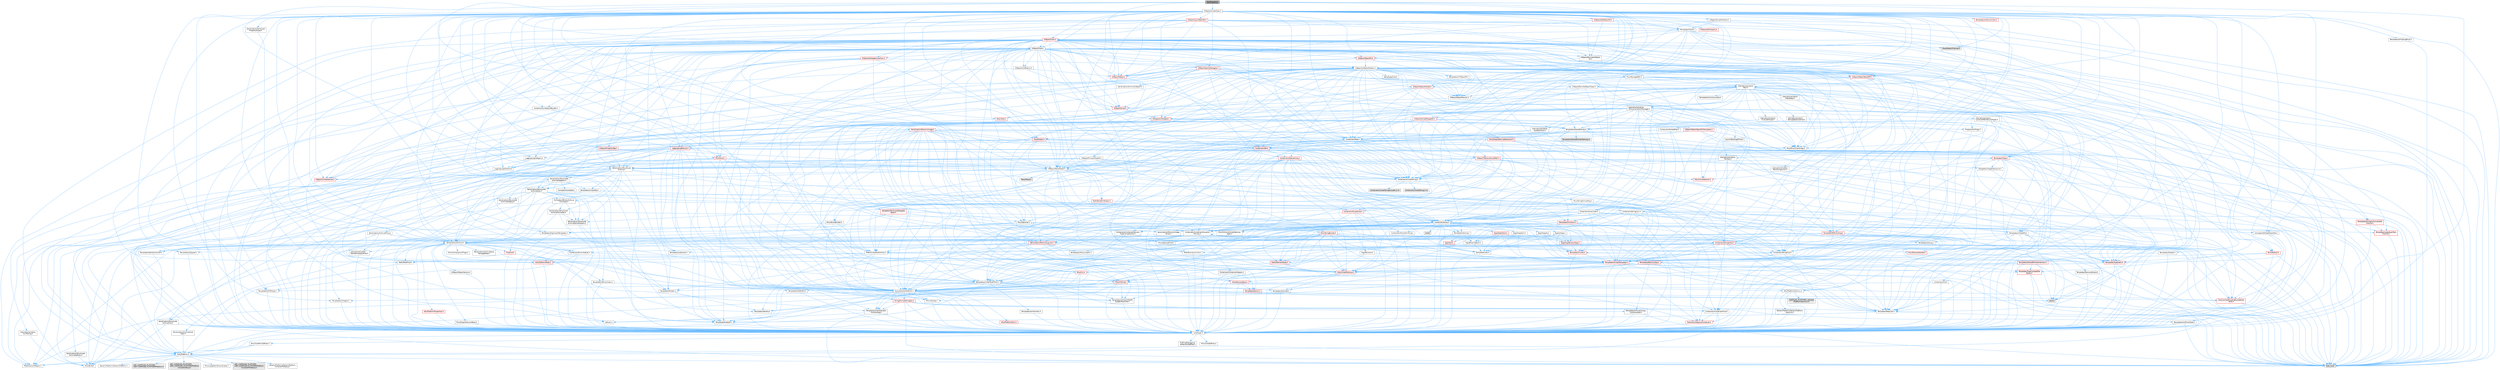digraph "TextProperty.h"
{
 // INTERACTIVE_SVG=YES
 // LATEX_PDF_SIZE
  bgcolor="transparent";
  edge [fontname=Helvetica,fontsize=10,labelfontname=Helvetica,labelfontsize=10];
  node [fontname=Helvetica,fontsize=10,shape=box,height=0.2,width=0.4];
  Node1 [id="Node000001",label="TextProperty.h",height=0.2,width=0.4,color="gray40", fillcolor="grey60", style="filled", fontcolor="black",tooltip=" "];
  Node1 -> Node2 [id="edge1_Node000001_Node000002",color="steelblue1",style="solid",tooltip=" "];
  Node2 [id="Node000002",label="Containers/UnrealString.h",height=0.2,width=0.4,color="grey40", fillcolor="white", style="filled",URL="$d5/dba/UnrealString_8h.html",tooltip=" "];
  Node2 -> Node3 [id="edge2_Node000002_Node000003",color="steelblue1",style="solid",tooltip=" "];
  Node3 [id="Node000003",label="Containers/UnrealStringIncludes.h.inl",height=0.2,width=0.4,color="grey60", fillcolor="#E0E0E0", style="filled",tooltip=" "];
  Node2 -> Node4 [id="edge3_Node000002_Node000004",color="steelblue1",style="solid",tooltip=" "];
  Node4 [id="Node000004",label="Containers/UnrealString.h.inl",height=0.2,width=0.4,color="grey60", fillcolor="#E0E0E0", style="filled",tooltip=" "];
  Node2 -> Node5 [id="edge4_Node000002_Node000005",color="steelblue1",style="solid",tooltip=" "];
  Node5 [id="Node000005",label="Misc/StringFormatArg.h",height=0.2,width=0.4,color="grey40", fillcolor="white", style="filled",URL="$d2/d16/StringFormatArg_8h.html",tooltip=" "];
  Node5 -> Node6 [id="edge5_Node000005_Node000006",color="steelblue1",style="solid",tooltip=" "];
  Node6 [id="Node000006",label="Containers/ContainersFwd.h",height=0.2,width=0.4,color="grey40", fillcolor="white", style="filled",URL="$d4/d0a/ContainersFwd_8h.html",tooltip=" "];
  Node6 -> Node7 [id="edge6_Node000006_Node000007",color="steelblue1",style="solid",tooltip=" "];
  Node7 [id="Node000007",label="HAL/Platform.h",height=0.2,width=0.4,color="grey40", fillcolor="white", style="filled",URL="$d9/dd0/Platform_8h.html",tooltip=" "];
  Node7 -> Node8 [id="edge7_Node000007_Node000008",color="steelblue1",style="solid",tooltip=" "];
  Node8 [id="Node000008",label="Misc/Build.h",height=0.2,width=0.4,color="grey40", fillcolor="white", style="filled",URL="$d3/dbb/Build_8h.html",tooltip=" "];
  Node7 -> Node9 [id="edge8_Node000007_Node000009",color="steelblue1",style="solid",tooltip=" "];
  Node9 [id="Node000009",label="Misc/LargeWorldCoordinates.h",height=0.2,width=0.4,color="grey40", fillcolor="white", style="filled",URL="$d2/dcb/LargeWorldCoordinates_8h.html",tooltip=" "];
  Node7 -> Node10 [id="edge9_Node000007_Node000010",color="steelblue1",style="solid",tooltip=" "];
  Node10 [id="Node000010",label="type_traits",height=0.2,width=0.4,color="grey60", fillcolor="#E0E0E0", style="filled",tooltip=" "];
  Node7 -> Node11 [id="edge10_Node000007_Node000011",color="steelblue1",style="solid",tooltip=" "];
  Node11 [id="Node000011",label="PreprocessorHelpers.h",height=0.2,width=0.4,color="grey40", fillcolor="white", style="filled",URL="$db/ddb/PreprocessorHelpers_8h.html",tooltip=" "];
  Node7 -> Node12 [id="edge11_Node000007_Node000012",color="steelblue1",style="solid",tooltip=" "];
  Node12 [id="Node000012",label="UBT_COMPILED_PLATFORM\l/UBT_COMPILED_PLATFORMPlatform\lCompilerPreSetup.h",height=0.2,width=0.4,color="grey60", fillcolor="#E0E0E0", style="filled",tooltip=" "];
  Node7 -> Node13 [id="edge12_Node000007_Node000013",color="steelblue1",style="solid",tooltip=" "];
  Node13 [id="Node000013",label="GenericPlatform/GenericPlatform\lCompilerPreSetup.h",height=0.2,width=0.4,color="grey40", fillcolor="white", style="filled",URL="$d9/dc8/GenericPlatformCompilerPreSetup_8h.html",tooltip=" "];
  Node7 -> Node14 [id="edge13_Node000007_Node000014",color="steelblue1",style="solid",tooltip=" "];
  Node14 [id="Node000014",label="GenericPlatform/GenericPlatform.h",height=0.2,width=0.4,color="grey40", fillcolor="white", style="filled",URL="$d6/d84/GenericPlatform_8h.html",tooltip=" "];
  Node7 -> Node15 [id="edge14_Node000007_Node000015",color="steelblue1",style="solid",tooltip=" "];
  Node15 [id="Node000015",label="UBT_COMPILED_PLATFORM\l/UBT_COMPILED_PLATFORMPlatform.h",height=0.2,width=0.4,color="grey60", fillcolor="#E0E0E0", style="filled",tooltip=" "];
  Node7 -> Node16 [id="edge15_Node000007_Node000016",color="steelblue1",style="solid",tooltip=" "];
  Node16 [id="Node000016",label="UBT_COMPILED_PLATFORM\l/UBT_COMPILED_PLATFORMPlatform\lCompilerSetup.h",height=0.2,width=0.4,color="grey60", fillcolor="#E0E0E0", style="filled",tooltip=" "];
  Node6 -> Node17 [id="edge16_Node000006_Node000017",color="steelblue1",style="solid",tooltip=" "];
  Node17 [id="Node000017",label="CoreTypes.h",height=0.2,width=0.4,color="grey40", fillcolor="white", style="filled",URL="$dc/dec/CoreTypes_8h.html",tooltip=" "];
  Node17 -> Node7 [id="edge17_Node000017_Node000007",color="steelblue1",style="solid",tooltip=" "];
  Node17 -> Node18 [id="edge18_Node000017_Node000018",color="steelblue1",style="solid",tooltip=" "];
  Node18 [id="Node000018",label="ProfilingDebugging\l/UMemoryDefines.h",height=0.2,width=0.4,color="grey40", fillcolor="white", style="filled",URL="$d2/da2/UMemoryDefines_8h.html",tooltip=" "];
  Node17 -> Node19 [id="edge19_Node000017_Node000019",color="steelblue1",style="solid",tooltip=" "];
  Node19 [id="Node000019",label="Misc/CoreMiscDefines.h",height=0.2,width=0.4,color="grey40", fillcolor="white", style="filled",URL="$da/d38/CoreMiscDefines_8h.html",tooltip=" "];
  Node19 -> Node7 [id="edge20_Node000019_Node000007",color="steelblue1",style="solid",tooltip=" "];
  Node19 -> Node11 [id="edge21_Node000019_Node000011",color="steelblue1",style="solid",tooltip=" "];
  Node17 -> Node20 [id="edge22_Node000017_Node000020",color="steelblue1",style="solid",tooltip=" "];
  Node20 [id="Node000020",label="Misc/CoreDefines.h",height=0.2,width=0.4,color="grey40", fillcolor="white", style="filled",URL="$d3/dd2/CoreDefines_8h.html",tooltip=" "];
  Node6 -> Node21 [id="edge23_Node000006_Node000021",color="steelblue1",style="solid",tooltip=" "];
  Node21 [id="Node000021",label="Traits/IsContiguousContainer.h",height=0.2,width=0.4,color="red", fillcolor="#FFF0F0", style="filled",URL="$d5/d3c/IsContiguousContainer_8h.html",tooltip=" "];
  Node21 -> Node17 [id="edge24_Node000021_Node000017",color="steelblue1",style="solid",tooltip=" "];
  Node1 -> Node17 [id="edge25_Node000001_Node000017",color="steelblue1",style="solid",tooltip=" "];
  Node1 -> Node24 [id="edge26_Node000001_Node000024",color="steelblue1",style="solid",tooltip=" "];
  Node24 [id="Node000024",label="Internationalization\l/Text.h",height=0.2,width=0.4,color="grey40", fillcolor="white", style="filled",URL="$d6/d35/Text_8h.html",tooltip=" "];
  Node24 -> Node17 [id="edge27_Node000024_Node000017",color="steelblue1",style="solid",tooltip=" "];
  Node24 -> Node25 [id="edge28_Node000024_Node000025",color="steelblue1",style="solid",tooltip=" "];
  Node25 [id="Node000025",label="HAL/PlatformAtomics.h",height=0.2,width=0.4,color="grey40", fillcolor="white", style="filled",URL="$d3/d36/PlatformAtomics_8h.html",tooltip=" "];
  Node25 -> Node17 [id="edge29_Node000025_Node000017",color="steelblue1",style="solid",tooltip=" "];
  Node25 -> Node26 [id="edge30_Node000025_Node000026",color="steelblue1",style="solid",tooltip=" "];
  Node26 [id="Node000026",label="GenericPlatform/GenericPlatform\lAtomics.h",height=0.2,width=0.4,color="grey40", fillcolor="white", style="filled",URL="$da/d72/GenericPlatformAtomics_8h.html",tooltip=" "];
  Node26 -> Node17 [id="edge31_Node000026_Node000017",color="steelblue1",style="solid",tooltip=" "];
  Node25 -> Node27 [id="edge32_Node000025_Node000027",color="steelblue1",style="solid",tooltip=" "];
  Node27 [id="Node000027",label="COMPILED_PLATFORM_HEADER\l(PlatformAtomics.h)",height=0.2,width=0.4,color="grey60", fillcolor="#E0E0E0", style="filled",tooltip=" "];
  Node24 -> Node28 [id="edge33_Node000024_Node000028",color="steelblue1",style="solid",tooltip=" "];
  Node28 [id="Node000028",label="Misc/AssertionMacros.h",height=0.2,width=0.4,color="grey40", fillcolor="white", style="filled",URL="$d0/dfa/AssertionMacros_8h.html",tooltip=" "];
  Node28 -> Node17 [id="edge34_Node000028_Node000017",color="steelblue1",style="solid",tooltip=" "];
  Node28 -> Node7 [id="edge35_Node000028_Node000007",color="steelblue1",style="solid",tooltip=" "];
  Node28 -> Node29 [id="edge36_Node000028_Node000029",color="steelblue1",style="solid",tooltip=" "];
  Node29 [id="Node000029",label="HAL/PlatformMisc.h",height=0.2,width=0.4,color="red", fillcolor="#FFF0F0", style="filled",URL="$d0/df5/PlatformMisc_8h.html",tooltip=" "];
  Node29 -> Node17 [id="edge37_Node000029_Node000017",color="steelblue1",style="solid",tooltip=" "];
  Node28 -> Node11 [id="edge38_Node000028_Node000011",color="steelblue1",style="solid",tooltip=" "];
  Node28 -> Node58 [id="edge39_Node000028_Node000058",color="steelblue1",style="solid",tooltip=" "];
  Node58 [id="Node000058",label="Templates/EnableIf.h",height=0.2,width=0.4,color="grey40", fillcolor="white", style="filled",URL="$d7/d60/EnableIf_8h.html",tooltip=" "];
  Node58 -> Node17 [id="edge40_Node000058_Node000017",color="steelblue1",style="solid",tooltip=" "];
  Node28 -> Node59 [id="edge41_Node000028_Node000059",color="steelblue1",style="solid",tooltip=" "];
  Node59 [id="Node000059",label="Templates/IsArrayOrRefOf\lTypeByPredicate.h",height=0.2,width=0.4,color="grey40", fillcolor="white", style="filled",URL="$d6/da1/IsArrayOrRefOfTypeByPredicate_8h.html",tooltip=" "];
  Node59 -> Node17 [id="edge42_Node000059_Node000017",color="steelblue1",style="solid",tooltip=" "];
  Node28 -> Node60 [id="edge43_Node000028_Node000060",color="steelblue1",style="solid",tooltip=" "];
  Node60 [id="Node000060",label="Templates/IsValidVariadic\lFunctionArg.h",height=0.2,width=0.4,color="grey40", fillcolor="white", style="filled",URL="$d0/dc8/IsValidVariadicFunctionArg_8h.html",tooltip=" "];
  Node60 -> Node17 [id="edge44_Node000060_Node000017",color="steelblue1",style="solid",tooltip=" "];
  Node60 -> Node61 [id="edge45_Node000060_Node000061",color="steelblue1",style="solid",tooltip=" "];
  Node61 [id="Node000061",label="IsEnum.h",height=0.2,width=0.4,color="grey40", fillcolor="white", style="filled",URL="$d4/de5/IsEnum_8h.html",tooltip=" "];
  Node60 -> Node10 [id="edge46_Node000060_Node000010",color="steelblue1",style="solid",tooltip=" "];
  Node28 -> Node62 [id="edge47_Node000028_Node000062",color="steelblue1",style="solid",tooltip=" "];
  Node62 [id="Node000062",label="Traits/IsCharEncodingCompatible\lWith.h",height=0.2,width=0.4,color="red", fillcolor="#FFF0F0", style="filled",URL="$df/dd1/IsCharEncodingCompatibleWith_8h.html",tooltip=" "];
  Node62 -> Node10 [id="edge48_Node000062_Node000010",color="steelblue1",style="solid",tooltip=" "];
  Node28 -> Node64 [id="edge49_Node000028_Node000064",color="steelblue1",style="solid",tooltip=" "];
  Node64 [id="Node000064",label="Misc/VarArgs.h",height=0.2,width=0.4,color="grey40", fillcolor="white", style="filled",URL="$d5/d6f/VarArgs_8h.html",tooltip=" "];
  Node64 -> Node17 [id="edge50_Node000064_Node000017",color="steelblue1",style="solid",tooltip=" "];
  Node28 -> Node65 [id="edge51_Node000028_Node000065",color="steelblue1",style="solid",tooltip=" "];
  Node65 [id="Node000065",label="String/FormatStringSan.h",height=0.2,width=0.4,color="red", fillcolor="#FFF0F0", style="filled",URL="$d3/d8b/FormatStringSan_8h.html",tooltip=" "];
  Node65 -> Node10 [id="edge52_Node000065_Node000010",color="steelblue1",style="solid",tooltip=" "];
  Node65 -> Node17 [id="edge53_Node000065_Node000017",color="steelblue1",style="solid",tooltip=" "];
  Node65 -> Node66 [id="edge54_Node000065_Node000066",color="steelblue1",style="solid",tooltip=" "];
  Node66 [id="Node000066",label="Templates/Requires.h",height=0.2,width=0.4,color="grey40", fillcolor="white", style="filled",URL="$dc/d96/Requires_8h.html",tooltip=" "];
  Node66 -> Node58 [id="edge55_Node000066_Node000058",color="steelblue1",style="solid",tooltip=" "];
  Node66 -> Node10 [id="edge56_Node000066_Node000010",color="steelblue1",style="solid",tooltip=" "];
  Node65 -> Node67 [id="edge57_Node000065_Node000067",color="steelblue1",style="solid",tooltip=" "];
  Node67 [id="Node000067",label="Templates/Identity.h",height=0.2,width=0.4,color="grey40", fillcolor="white", style="filled",URL="$d0/dd5/Identity_8h.html",tooltip=" "];
  Node65 -> Node60 [id="edge58_Node000065_Node000060",color="steelblue1",style="solid",tooltip=" "];
  Node65 -> Node6 [id="edge59_Node000065_Node000006",color="steelblue1",style="solid",tooltip=" "];
  Node28 -> Node71 [id="edge60_Node000028_Node000071",color="steelblue1",style="solid",tooltip=" "];
  Node71 [id="Node000071",label="atomic",height=0.2,width=0.4,color="grey60", fillcolor="#E0E0E0", style="filled",tooltip=" "];
  Node24 -> Node49 [id="edge61_Node000024_Node000049",color="steelblue1",style="solid",tooltip=" "];
  Node49 [id="Node000049",label="Misc/EnumClassFlags.h",height=0.2,width=0.4,color="grey40", fillcolor="white", style="filled",URL="$d8/de7/EnumClassFlags_8h.html",tooltip=" "];
  Node24 -> Node72 [id="edge62_Node000024_Node000072",color="steelblue1",style="solid",tooltip=" "];
  Node72 [id="Node000072",label="Templates/UnrealTypeTraits.h",height=0.2,width=0.4,color="grey40", fillcolor="white", style="filled",URL="$d2/d2d/UnrealTypeTraits_8h.html",tooltip=" "];
  Node72 -> Node17 [id="edge63_Node000072_Node000017",color="steelblue1",style="solid",tooltip=" "];
  Node72 -> Node73 [id="edge64_Node000072_Node000073",color="steelblue1",style="solid",tooltip=" "];
  Node73 [id="Node000073",label="Templates/IsPointer.h",height=0.2,width=0.4,color="grey40", fillcolor="white", style="filled",URL="$d7/d05/IsPointer_8h.html",tooltip=" "];
  Node73 -> Node17 [id="edge65_Node000073_Node000017",color="steelblue1",style="solid",tooltip=" "];
  Node72 -> Node28 [id="edge66_Node000072_Node000028",color="steelblue1",style="solid",tooltip=" "];
  Node72 -> Node74 [id="edge67_Node000072_Node000074",color="steelblue1",style="solid",tooltip=" "];
  Node74 [id="Node000074",label="Templates/AndOrNot.h",height=0.2,width=0.4,color="grey40", fillcolor="white", style="filled",URL="$db/d0a/AndOrNot_8h.html",tooltip=" "];
  Node74 -> Node17 [id="edge68_Node000074_Node000017",color="steelblue1",style="solid",tooltip=" "];
  Node72 -> Node58 [id="edge69_Node000072_Node000058",color="steelblue1",style="solid",tooltip=" "];
  Node72 -> Node75 [id="edge70_Node000072_Node000075",color="steelblue1",style="solid",tooltip=" "];
  Node75 [id="Node000075",label="Templates/IsArithmetic.h",height=0.2,width=0.4,color="grey40", fillcolor="white", style="filled",URL="$d2/d5d/IsArithmetic_8h.html",tooltip=" "];
  Node75 -> Node17 [id="edge71_Node000075_Node000017",color="steelblue1",style="solid",tooltip=" "];
  Node72 -> Node61 [id="edge72_Node000072_Node000061",color="steelblue1",style="solid",tooltip=" "];
  Node72 -> Node76 [id="edge73_Node000072_Node000076",color="steelblue1",style="solid",tooltip=" "];
  Node76 [id="Node000076",label="Templates/Models.h",height=0.2,width=0.4,color="grey40", fillcolor="white", style="filled",URL="$d3/d0c/Models_8h.html",tooltip=" "];
  Node76 -> Node67 [id="edge74_Node000076_Node000067",color="steelblue1",style="solid",tooltip=" "];
  Node72 -> Node77 [id="edge75_Node000072_Node000077",color="steelblue1",style="solid",tooltip=" "];
  Node77 [id="Node000077",label="Templates/IsPODType.h",height=0.2,width=0.4,color="grey40", fillcolor="white", style="filled",URL="$d7/db1/IsPODType_8h.html",tooltip=" "];
  Node77 -> Node17 [id="edge76_Node000077_Node000017",color="steelblue1",style="solid",tooltip=" "];
  Node72 -> Node78 [id="edge77_Node000072_Node000078",color="steelblue1",style="solid",tooltip=" "];
  Node78 [id="Node000078",label="Templates/IsUECoreType.h",height=0.2,width=0.4,color="grey40", fillcolor="white", style="filled",URL="$d1/db8/IsUECoreType_8h.html",tooltip=" "];
  Node78 -> Node17 [id="edge78_Node000078_Node000017",color="steelblue1",style="solid",tooltip=" "];
  Node78 -> Node10 [id="edge79_Node000078_Node000010",color="steelblue1",style="solid",tooltip=" "];
  Node72 -> Node79 [id="edge80_Node000072_Node000079",color="steelblue1",style="solid",tooltip=" "];
  Node79 [id="Node000079",label="Templates/IsTriviallyCopy\lConstructible.h",height=0.2,width=0.4,color="grey40", fillcolor="white", style="filled",URL="$d3/d78/IsTriviallyCopyConstructible_8h.html",tooltip=" "];
  Node79 -> Node17 [id="edge81_Node000079_Node000017",color="steelblue1",style="solid",tooltip=" "];
  Node79 -> Node10 [id="edge82_Node000079_Node000010",color="steelblue1",style="solid",tooltip=" "];
  Node24 -> Node80 [id="edge83_Node000024_Node000080",color="steelblue1",style="solid",tooltip=" "];
  Node80 [id="Node000080",label="Containers/Array.h",height=0.2,width=0.4,color="grey40", fillcolor="white", style="filled",URL="$df/dd0/Array_8h.html",tooltip=" "];
  Node80 -> Node17 [id="edge84_Node000080_Node000017",color="steelblue1",style="solid",tooltip=" "];
  Node80 -> Node28 [id="edge85_Node000080_Node000028",color="steelblue1",style="solid",tooltip=" "];
  Node80 -> Node81 [id="edge86_Node000080_Node000081",color="steelblue1",style="solid",tooltip=" "];
  Node81 [id="Node000081",label="Misc/IntrusiveUnsetOptional\lState.h",height=0.2,width=0.4,color="grey40", fillcolor="white", style="filled",URL="$d2/d0a/IntrusiveUnsetOptionalState_8h.html",tooltip=" "];
  Node81 -> Node82 [id="edge87_Node000081_Node000082",color="steelblue1",style="solid",tooltip=" "];
  Node82 [id="Node000082",label="Misc/OptionalFwd.h",height=0.2,width=0.4,color="grey40", fillcolor="white", style="filled",URL="$dc/d50/OptionalFwd_8h.html",tooltip=" "];
  Node80 -> Node83 [id="edge88_Node000080_Node000083",color="steelblue1",style="solid",tooltip=" "];
  Node83 [id="Node000083",label="Misc/ReverseIterate.h",height=0.2,width=0.4,color="red", fillcolor="#FFF0F0", style="filled",URL="$db/de3/ReverseIterate_8h.html",tooltip=" "];
  Node83 -> Node7 [id="edge89_Node000083_Node000007",color="steelblue1",style="solid",tooltip=" "];
  Node80 -> Node85 [id="edge90_Node000080_Node000085",color="steelblue1",style="solid",tooltip=" "];
  Node85 [id="Node000085",label="HAL/UnrealMemory.h",height=0.2,width=0.4,color="red", fillcolor="#FFF0F0", style="filled",URL="$d9/d96/UnrealMemory_8h.html",tooltip=" "];
  Node85 -> Node17 [id="edge91_Node000085_Node000017",color="steelblue1",style="solid",tooltip=" "];
  Node85 -> Node89 [id="edge92_Node000085_Node000089",color="steelblue1",style="solid",tooltip=" "];
  Node89 [id="Node000089",label="HAL/MemoryBase.h",height=0.2,width=0.4,color="red", fillcolor="#FFF0F0", style="filled",URL="$d6/d9f/MemoryBase_8h.html",tooltip=" "];
  Node89 -> Node17 [id="edge93_Node000089_Node000017",color="steelblue1",style="solid",tooltip=" "];
  Node89 -> Node25 [id="edge94_Node000089_Node000025",color="steelblue1",style="solid",tooltip=" "];
  Node89 -> Node93 [id="edge95_Node000089_Node000093",color="steelblue1",style="solid",tooltip=" "];
  Node93 [id="Node000093",label="Templates/Atomic.h",height=0.2,width=0.4,color="red", fillcolor="#FFF0F0", style="filled",URL="$d3/d91/Atomic_8h.html",tooltip=" "];
  Node93 -> Node96 [id="edge96_Node000093_Node000096",color="steelblue1",style="solid",tooltip=" "];
  Node96 [id="Node000096",label="Templates/IsIntegral.h",height=0.2,width=0.4,color="grey40", fillcolor="white", style="filled",URL="$da/d64/IsIntegral_8h.html",tooltip=" "];
  Node96 -> Node17 [id="edge97_Node000096_Node000017",color="steelblue1",style="solid",tooltip=" "];
  Node93 -> Node71 [id="edge98_Node000093_Node000071",color="steelblue1",style="solid",tooltip=" "];
  Node85 -> Node73 [id="edge99_Node000085_Node000073",color="steelblue1",style="solid",tooltip=" "];
  Node80 -> Node72 [id="edge100_Node000080_Node000072",color="steelblue1",style="solid",tooltip=" "];
  Node80 -> Node103 [id="edge101_Node000080_Node000103",color="steelblue1",style="solid",tooltip=" "];
  Node103 [id="Node000103",label="Templates/UnrealTemplate.h",height=0.2,width=0.4,color="red", fillcolor="#FFF0F0", style="filled",URL="$d4/d24/UnrealTemplate_8h.html",tooltip=" "];
  Node103 -> Node17 [id="edge102_Node000103_Node000017",color="steelblue1",style="solid",tooltip=" "];
  Node103 -> Node73 [id="edge103_Node000103_Node000073",color="steelblue1",style="solid",tooltip=" "];
  Node103 -> Node85 [id="edge104_Node000103_Node000085",color="steelblue1",style="solid",tooltip=" "];
  Node103 -> Node72 [id="edge105_Node000103_Node000072",color="steelblue1",style="solid",tooltip=" "];
  Node103 -> Node66 [id="edge106_Node000103_Node000066",color="steelblue1",style="solid",tooltip=" "];
  Node103 -> Node107 [id="edge107_Node000103_Node000107",color="steelblue1",style="solid",tooltip=" "];
  Node107 [id="Node000107",label="Templates/TypeCompatible\lBytes.h",height=0.2,width=0.4,color="red", fillcolor="#FFF0F0", style="filled",URL="$df/d0a/TypeCompatibleBytes_8h.html",tooltip=" "];
  Node107 -> Node17 [id="edge108_Node000107_Node000017",color="steelblue1",style="solid",tooltip=" "];
  Node107 -> Node10 [id="edge109_Node000107_Node000010",color="steelblue1",style="solid",tooltip=" "];
  Node103 -> Node67 [id="edge110_Node000103_Node000067",color="steelblue1",style="solid",tooltip=" "];
  Node103 -> Node21 [id="edge111_Node000103_Node000021",color="steelblue1",style="solid",tooltip=" "];
  Node103 -> Node10 [id="edge112_Node000103_Node000010",color="steelblue1",style="solid",tooltip=" "];
  Node80 -> Node109 [id="edge113_Node000080_Node000109",color="steelblue1",style="solid",tooltip=" "];
  Node109 [id="Node000109",label="Containers/AllowShrinking.h",height=0.2,width=0.4,color="grey40", fillcolor="white", style="filled",URL="$d7/d1a/AllowShrinking_8h.html",tooltip=" "];
  Node109 -> Node17 [id="edge114_Node000109_Node000017",color="steelblue1",style="solid",tooltip=" "];
  Node80 -> Node110 [id="edge115_Node000080_Node000110",color="steelblue1",style="solid",tooltip=" "];
  Node110 [id="Node000110",label="Containers/ContainerAllocation\lPolicies.h",height=0.2,width=0.4,color="grey40", fillcolor="white", style="filled",URL="$d7/dff/ContainerAllocationPolicies_8h.html",tooltip=" "];
  Node110 -> Node17 [id="edge116_Node000110_Node000017",color="steelblue1",style="solid",tooltip=" "];
  Node110 -> Node111 [id="edge117_Node000110_Node000111",color="steelblue1",style="solid",tooltip=" "];
  Node111 [id="Node000111",label="Containers/ContainerHelpers.h",height=0.2,width=0.4,color="grey40", fillcolor="white", style="filled",URL="$d7/d33/ContainerHelpers_8h.html",tooltip=" "];
  Node111 -> Node17 [id="edge118_Node000111_Node000017",color="steelblue1",style="solid",tooltip=" "];
  Node110 -> Node110 [id="edge119_Node000110_Node000110",color="steelblue1",style="solid",tooltip=" "];
  Node110 -> Node112 [id="edge120_Node000110_Node000112",color="steelblue1",style="solid",tooltip=" "];
  Node112 [id="Node000112",label="HAL/PlatformMath.h",height=0.2,width=0.4,color="red", fillcolor="#FFF0F0", style="filled",URL="$dc/d53/PlatformMath_8h.html",tooltip=" "];
  Node112 -> Node17 [id="edge121_Node000112_Node000017",color="steelblue1",style="solid",tooltip=" "];
  Node110 -> Node85 [id="edge122_Node000110_Node000085",color="steelblue1",style="solid",tooltip=" "];
  Node110 -> Node47 [id="edge123_Node000110_Node000047",color="steelblue1",style="solid",tooltip=" "];
  Node47 [id="Node000047",label="Math/NumericLimits.h",height=0.2,width=0.4,color="grey40", fillcolor="white", style="filled",URL="$df/d1b/NumericLimits_8h.html",tooltip=" "];
  Node47 -> Node17 [id="edge124_Node000047_Node000017",color="steelblue1",style="solid",tooltip=" "];
  Node110 -> Node28 [id="edge125_Node000110_Node000028",color="steelblue1",style="solid",tooltip=" "];
  Node110 -> Node120 [id="edge126_Node000110_Node000120",color="steelblue1",style="solid",tooltip=" "];
  Node120 [id="Node000120",label="Templates/IsPolymorphic.h",height=0.2,width=0.4,color="grey40", fillcolor="white", style="filled",URL="$dc/d20/IsPolymorphic_8h.html",tooltip=" "];
  Node110 -> Node121 [id="edge127_Node000110_Node000121",color="steelblue1",style="solid",tooltip=" "];
  Node121 [id="Node000121",label="Templates/MemoryOps.h",height=0.2,width=0.4,color="red", fillcolor="#FFF0F0", style="filled",URL="$db/dea/MemoryOps_8h.html",tooltip=" "];
  Node121 -> Node17 [id="edge128_Node000121_Node000017",color="steelblue1",style="solid",tooltip=" "];
  Node121 -> Node85 [id="edge129_Node000121_Node000085",color="steelblue1",style="solid",tooltip=" "];
  Node121 -> Node79 [id="edge130_Node000121_Node000079",color="steelblue1",style="solid",tooltip=" "];
  Node121 -> Node66 [id="edge131_Node000121_Node000066",color="steelblue1",style="solid",tooltip=" "];
  Node121 -> Node72 [id="edge132_Node000121_Node000072",color="steelblue1",style="solid",tooltip=" "];
  Node121 -> Node10 [id="edge133_Node000121_Node000010",color="steelblue1",style="solid",tooltip=" "];
  Node110 -> Node107 [id="edge134_Node000110_Node000107",color="steelblue1",style="solid",tooltip=" "];
  Node110 -> Node10 [id="edge135_Node000110_Node000010",color="steelblue1",style="solid",tooltip=" "];
  Node80 -> Node122 [id="edge136_Node000080_Node000122",color="steelblue1",style="solid",tooltip=" "];
  Node122 [id="Node000122",label="Containers/ContainerElement\lTypeCompatibility.h",height=0.2,width=0.4,color="grey40", fillcolor="white", style="filled",URL="$df/ddf/ContainerElementTypeCompatibility_8h.html",tooltip=" "];
  Node122 -> Node17 [id="edge137_Node000122_Node000017",color="steelblue1",style="solid",tooltip=" "];
  Node122 -> Node72 [id="edge138_Node000122_Node000072",color="steelblue1",style="solid",tooltip=" "];
  Node80 -> Node123 [id="edge139_Node000080_Node000123",color="steelblue1",style="solid",tooltip=" "];
  Node123 [id="Node000123",label="Serialization/Archive.h",height=0.2,width=0.4,color="grey40", fillcolor="white", style="filled",URL="$d7/d3b/Archive_8h.html",tooltip=" "];
  Node123 -> Node33 [id="edge140_Node000123_Node000033",color="steelblue1",style="solid",tooltip=" "];
  Node33 [id="Node000033",label="CoreFwd.h",height=0.2,width=0.4,color="red", fillcolor="#FFF0F0", style="filled",URL="$d1/d1e/CoreFwd_8h.html",tooltip=" "];
  Node33 -> Node17 [id="edge141_Node000033_Node000017",color="steelblue1",style="solid",tooltip=" "];
  Node33 -> Node6 [id="edge142_Node000033_Node000006",color="steelblue1",style="solid",tooltip=" "];
  Node33 -> Node34 [id="edge143_Node000033_Node000034",color="steelblue1",style="solid",tooltip=" "];
  Node34 [id="Node000034",label="Math/MathFwd.h",height=0.2,width=0.4,color="grey40", fillcolor="white", style="filled",URL="$d2/d10/MathFwd_8h.html",tooltip=" "];
  Node34 -> Node7 [id="edge144_Node000034_Node000007",color="steelblue1",style="solid",tooltip=" "];
  Node123 -> Node17 [id="edge145_Node000123_Node000017",color="steelblue1",style="solid",tooltip=" "];
  Node123 -> Node124 [id="edge146_Node000123_Node000124",color="steelblue1",style="solid",tooltip=" "];
  Node124 [id="Node000124",label="HAL/PlatformProperties.h",height=0.2,width=0.4,color="red", fillcolor="#FFF0F0", style="filled",URL="$d9/db0/PlatformProperties_8h.html",tooltip=" "];
  Node124 -> Node17 [id="edge147_Node000124_Node000017",color="steelblue1",style="solid",tooltip=" "];
  Node123 -> Node127 [id="edge148_Node000123_Node000127",color="steelblue1",style="solid",tooltip=" "];
  Node127 [id="Node000127",label="Internationalization\l/TextNamespaceFwd.h",height=0.2,width=0.4,color="grey40", fillcolor="white", style="filled",URL="$d8/d97/TextNamespaceFwd_8h.html",tooltip=" "];
  Node127 -> Node17 [id="edge149_Node000127_Node000017",color="steelblue1",style="solid",tooltip=" "];
  Node123 -> Node34 [id="edge150_Node000123_Node000034",color="steelblue1",style="solid",tooltip=" "];
  Node123 -> Node28 [id="edge151_Node000123_Node000028",color="steelblue1",style="solid",tooltip=" "];
  Node123 -> Node8 [id="edge152_Node000123_Node000008",color="steelblue1",style="solid",tooltip=" "];
  Node123 -> Node48 [id="edge153_Node000123_Node000048",color="steelblue1",style="solid",tooltip=" "];
  Node48 [id="Node000048",label="Misc/CompressionFlags.h",height=0.2,width=0.4,color="grey40", fillcolor="white", style="filled",URL="$d9/d76/CompressionFlags_8h.html",tooltip=" "];
  Node123 -> Node128 [id="edge154_Node000123_Node000128",color="steelblue1",style="solid",tooltip=" "];
  Node128 [id="Node000128",label="Misc/EngineVersionBase.h",height=0.2,width=0.4,color="grey40", fillcolor="white", style="filled",URL="$d5/d2b/EngineVersionBase_8h.html",tooltip=" "];
  Node128 -> Node17 [id="edge155_Node000128_Node000017",color="steelblue1",style="solid",tooltip=" "];
  Node123 -> Node64 [id="edge156_Node000123_Node000064",color="steelblue1",style="solid",tooltip=" "];
  Node123 -> Node129 [id="edge157_Node000123_Node000129",color="steelblue1",style="solid",tooltip=" "];
  Node129 [id="Node000129",label="Serialization/ArchiveCook\lData.h",height=0.2,width=0.4,color="grey40", fillcolor="white", style="filled",URL="$dc/db6/ArchiveCookData_8h.html",tooltip=" "];
  Node129 -> Node7 [id="edge158_Node000129_Node000007",color="steelblue1",style="solid",tooltip=" "];
  Node123 -> Node130 [id="edge159_Node000123_Node000130",color="steelblue1",style="solid",tooltip=" "];
  Node130 [id="Node000130",label="Serialization/ArchiveSave\lPackageData.h",height=0.2,width=0.4,color="grey40", fillcolor="white", style="filled",URL="$d1/d37/ArchiveSavePackageData_8h.html",tooltip=" "];
  Node123 -> Node58 [id="edge160_Node000123_Node000058",color="steelblue1",style="solid",tooltip=" "];
  Node123 -> Node59 [id="edge161_Node000123_Node000059",color="steelblue1",style="solid",tooltip=" "];
  Node123 -> Node131 [id="edge162_Node000123_Node000131",color="steelblue1",style="solid",tooltip=" "];
  Node131 [id="Node000131",label="Templates/IsEnumClass.h",height=0.2,width=0.4,color="grey40", fillcolor="white", style="filled",URL="$d7/d15/IsEnumClass_8h.html",tooltip=" "];
  Node131 -> Node17 [id="edge163_Node000131_Node000017",color="steelblue1",style="solid",tooltip=" "];
  Node131 -> Node74 [id="edge164_Node000131_Node000074",color="steelblue1",style="solid",tooltip=" "];
  Node123 -> Node117 [id="edge165_Node000123_Node000117",color="steelblue1",style="solid",tooltip=" "];
  Node117 [id="Node000117",label="Templates/IsSigned.h",height=0.2,width=0.4,color="grey40", fillcolor="white", style="filled",URL="$d8/dd8/IsSigned_8h.html",tooltip=" "];
  Node117 -> Node17 [id="edge166_Node000117_Node000017",color="steelblue1",style="solid",tooltip=" "];
  Node123 -> Node60 [id="edge167_Node000123_Node000060",color="steelblue1",style="solid",tooltip=" "];
  Node123 -> Node103 [id="edge168_Node000123_Node000103",color="steelblue1",style="solid",tooltip=" "];
  Node123 -> Node62 [id="edge169_Node000123_Node000062",color="steelblue1",style="solid",tooltip=" "];
  Node123 -> Node132 [id="edge170_Node000123_Node000132",color="steelblue1",style="solid",tooltip=" "];
  Node132 [id="Node000132",label="UObject/ObjectVersion.h",height=0.2,width=0.4,color="grey40", fillcolor="white", style="filled",URL="$da/d63/ObjectVersion_8h.html",tooltip=" "];
  Node132 -> Node17 [id="edge171_Node000132_Node000017",color="steelblue1",style="solid",tooltip=" "];
  Node80 -> Node133 [id="edge172_Node000080_Node000133",color="steelblue1",style="solid",tooltip=" "];
  Node133 [id="Node000133",label="Serialization/MemoryImage\lWriter.h",height=0.2,width=0.4,color="grey40", fillcolor="white", style="filled",URL="$d0/d08/MemoryImageWriter_8h.html",tooltip=" "];
  Node133 -> Node17 [id="edge173_Node000133_Node000017",color="steelblue1",style="solid",tooltip=" "];
  Node133 -> Node134 [id="edge174_Node000133_Node000134",color="steelblue1",style="solid",tooltip=" "];
  Node134 [id="Node000134",label="Serialization/MemoryLayout.h",height=0.2,width=0.4,color="red", fillcolor="#FFF0F0", style="filled",URL="$d7/d66/MemoryLayout_8h.html",tooltip=" "];
  Node134 -> Node137 [id="edge175_Node000134_Node000137",color="steelblue1",style="solid",tooltip=" "];
  Node137 [id="Node000137",label="Containers/EnumAsByte.h",height=0.2,width=0.4,color="grey40", fillcolor="white", style="filled",URL="$d6/d9a/EnumAsByte_8h.html",tooltip=" "];
  Node137 -> Node17 [id="edge176_Node000137_Node000017",color="steelblue1",style="solid",tooltip=" "];
  Node137 -> Node77 [id="edge177_Node000137_Node000077",color="steelblue1",style="solid",tooltip=" "];
  Node137 -> Node138 [id="edge178_Node000137_Node000138",color="steelblue1",style="solid",tooltip=" "];
  Node138 [id="Node000138",label="Templates/TypeHash.h",height=0.2,width=0.4,color="red", fillcolor="#FFF0F0", style="filled",URL="$d1/d62/TypeHash_8h.html",tooltip=" "];
  Node138 -> Node17 [id="edge179_Node000138_Node000017",color="steelblue1",style="solid",tooltip=" "];
  Node138 -> Node66 [id="edge180_Node000138_Node000066",color="steelblue1",style="solid",tooltip=" "];
  Node138 -> Node139 [id="edge181_Node000138_Node000139",color="steelblue1",style="solid",tooltip=" "];
  Node139 [id="Node000139",label="Misc/Crc.h",height=0.2,width=0.4,color="red", fillcolor="#FFF0F0", style="filled",URL="$d4/dd2/Crc_8h.html",tooltip=" "];
  Node139 -> Node17 [id="edge182_Node000139_Node000017",color="steelblue1",style="solid",tooltip=" "];
  Node139 -> Node28 [id="edge183_Node000139_Node000028",color="steelblue1",style="solid",tooltip=" "];
  Node139 -> Node140 [id="edge184_Node000139_Node000140",color="steelblue1",style="solid",tooltip=" "];
  Node140 [id="Node000140",label="Misc/CString.h",height=0.2,width=0.4,color="red", fillcolor="#FFF0F0", style="filled",URL="$d2/d49/CString_8h.html",tooltip=" "];
  Node140 -> Node17 [id="edge185_Node000140_Node000017",color="steelblue1",style="solid",tooltip=" "];
  Node140 -> Node28 [id="edge186_Node000140_Node000028",color="steelblue1",style="solid",tooltip=" "];
  Node140 -> Node64 [id="edge187_Node000140_Node000064",color="steelblue1",style="solid",tooltip=" "];
  Node140 -> Node59 [id="edge188_Node000140_Node000059",color="steelblue1",style="solid",tooltip=" "];
  Node140 -> Node60 [id="edge189_Node000140_Node000060",color="steelblue1",style="solid",tooltip=" "];
  Node140 -> Node62 [id="edge190_Node000140_Node000062",color="steelblue1",style="solid",tooltip=" "];
  Node139 -> Node72 [id="edge191_Node000139_Node000072",color="steelblue1",style="solid",tooltip=" "];
  Node138 -> Node10 [id="edge192_Node000138_Node000010",color="steelblue1",style="solid",tooltip=" "];
  Node134 -> Node31 [id="edge193_Node000134_Node000031",color="steelblue1",style="solid",tooltip=" "];
  Node31 [id="Node000031",label="Containers/StringFwd.h",height=0.2,width=0.4,color="grey40", fillcolor="white", style="filled",URL="$df/d37/StringFwd_8h.html",tooltip=" "];
  Node31 -> Node17 [id="edge194_Node000031_Node000017",color="steelblue1",style="solid",tooltip=" "];
  Node31 -> Node32 [id="edge195_Node000031_Node000032",color="steelblue1",style="solid",tooltip=" "];
  Node32 [id="Node000032",label="Traits/ElementType.h",height=0.2,width=0.4,color="red", fillcolor="#FFF0F0", style="filled",URL="$d5/d4f/ElementType_8h.html",tooltip=" "];
  Node32 -> Node7 [id="edge196_Node000032_Node000007",color="steelblue1",style="solid",tooltip=" "];
  Node32 -> Node10 [id="edge197_Node000032_Node000010",color="steelblue1",style="solid",tooltip=" "];
  Node31 -> Node21 [id="edge198_Node000031_Node000021",color="steelblue1",style="solid",tooltip=" "];
  Node134 -> Node85 [id="edge199_Node000134_Node000085",color="steelblue1",style="solid",tooltip=" "];
  Node134 -> Node58 [id="edge200_Node000134_Node000058",color="steelblue1",style="solid",tooltip=" "];
  Node134 -> Node146 [id="edge201_Node000134_Node000146",color="steelblue1",style="solid",tooltip=" "];
  Node146 [id="Node000146",label="Templates/IsAbstract.h",height=0.2,width=0.4,color="grey40", fillcolor="white", style="filled",URL="$d8/db7/IsAbstract_8h.html",tooltip=" "];
  Node134 -> Node120 [id="edge202_Node000134_Node000120",color="steelblue1",style="solid",tooltip=" "];
  Node134 -> Node76 [id="edge203_Node000134_Node000076",color="steelblue1",style="solid",tooltip=" "];
  Node134 -> Node103 [id="edge204_Node000134_Node000103",color="steelblue1",style="solid",tooltip=" "];
  Node80 -> Node147 [id="edge205_Node000080_Node000147",color="steelblue1",style="solid",tooltip=" "];
  Node147 [id="Node000147",label="Algo/Heapify.h",height=0.2,width=0.4,color="grey40", fillcolor="white", style="filled",URL="$d0/d2a/Heapify_8h.html",tooltip=" "];
  Node147 -> Node148 [id="edge206_Node000147_Node000148",color="steelblue1",style="solid",tooltip=" "];
  Node148 [id="Node000148",label="Algo/Impl/BinaryHeap.h",height=0.2,width=0.4,color="red", fillcolor="#FFF0F0", style="filled",URL="$d7/da3/Algo_2Impl_2BinaryHeap_8h.html",tooltip=" "];
  Node148 -> Node149 [id="edge207_Node000148_Node000149",color="steelblue1",style="solid",tooltip=" "];
  Node149 [id="Node000149",label="Templates/Invoke.h",height=0.2,width=0.4,color="red", fillcolor="#FFF0F0", style="filled",URL="$d7/deb/Invoke_8h.html",tooltip=" "];
  Node149 -> Node17 [id="edge208_Node000149_Node000017",color="steelblue1",style="solid",tooltip=" "];
  Node149 -> Node103 [id="edge209_Node000149_Node000103",color="steelblue1",style="solid",tooltip=" "];
  Node149 -> Node10 [id="edge210_Node000149_Node000010",color="steelblue1",style="solid",tooltip=" "];
  Node148 -> Node10 [id="edge211_Node000148_Node000010",color="steelblue1",style="solid",tooltip=" "];
  Node147 -> Node153 [id="edge212_Node000147_Node000153",color="steelblue1",style="solid",tooltip=" "];
  Node153 [id="Node000153",label="Templates/IdentityFunctor.h",height=0.2,width=0.4,color="grey40", fillcolor="white", style="filled",URL="$d7/d2e/IdentityFunctor_8h.html",tooltip=" "];
  Node153 -> Node7 [id="edge213_Node000153_Node000007",color="steelblue1",style="solid",tooltip=" "];
  Node147 -> Node149 [id="edge214_Node000147_Node000149",color="steelblue1",style="solid",tooltip=" "];
  Node147 -> Node154 [id="edge215_Node000147_Node000154",color="steelblue1",style="solid",tooltip=" "];
  Node154 [id="Node000154",label="Templates/Less.h",height=0.2,width=0.4,color="grey40", fillcolor="white", style="filled",URL="$de/dc8/Less_8h.html",tooltip=" "];
  Node154 -> Node17 [id="edge216_Node000154_Node000017",color="steelblue1",style="solid",tooltip=" "];
  Node154 -> Node103 [id="edge217_Node000154_Node000103",color="steelblue1",style="solid",tooltip=" "];
  Node147 -> Node103 [id="edge218_Node000147_Node000103",color="steelblue1",style="solid",tooltip=" "];
  Node80 -> Node155 [id="edge219_Node000080_Node000155",color="steelblue1",style="solid",tooltip=" "];
  Node155 [id="Node000155",label="Algo/HeapSort.h",height=0.2,width=0.4,color="grey40", fillcolor="white", style="filled",URL="$d3/d92/HeapSort_8h.html",tooltip=" "];
  Node155 -> Node148 [id="edge220_Node000155_Node000148",color="steelblue1",style="solid",tooltip=" "];
  Node155 -> Node153 [id="edge221_Node000155_Node000153",color="steelblue1",style="solid",tooltip=" "];
  Node155 -> Node154 [id="edge222_Node000155_Node000154",color="steelblue1",style="solid",tooltip=" "];
  Node155 -> Node103 [id="edge223_Node000155_Node000103",color="steelblue1",style="solid",tooltip=" "];
  Node80 -> Node156 [id="edge224_Node000080_Node000156",color="steelblue1",style="solid",tooltip=" "];
  Node156 [id="Node000156",label="Algo/IsHeap.h",height=0.2,width=0.4,color="grey40", fillcolor="white", style="filled",URL="$de/d32/IsHeap_8h.html",tooltip=" "];
  Node156 -> Node148 [id="edge225_Node000156_Node000148",color="steelblue1",style="solid",tooltip=" "];
  Node156 -> Node153 [id="edge226_Node000156_Node000153",color="steelblue1",style="solid",tooltip=" "];
  Node156 -> Node149 [id="edge227_Node000156_Node000149",color="steelblue1",style="solid",tooltip=" "];
  Node156 -> Node154 [id="edge228_Node000156_Node000154",color="steelblue1",style="solid",tooltip=" "];
  Node156 -> Node103 [id="edge229_Node000156_Node000103",color="steelblue1",style="solid",tooltip=" "];
  Node80 -> Node148 [id="edge230_Node000080_Node000148",color="steelblue1",style="solid",tooltip=" "];
  Node80 -> Node157 [id="edge231_Node000080_Node000157",color="steelblue1",style="solid",tooltip=" "];
  Node157 [id="Node000157",label="Algo/StableSort.h",height=0.2,width=0.4,color="red", fillcolor="#FFF0F0", style="filled",URL="$d7/d3c/StableSort_8h.html",tooltip=" "];
  Node157 -> Node158 [id="edge232_Node000157_Node000158",color="steelblue1",style="solid",tooltip=" "];
  Node158 [id="Node000158",label="Algo/BinarySearch.h",height=0.2,width=0.4,color="grey40", fillcolor="white", style="filled",URL="$db/db4/BinarySearch_8h.html",tooltip=" "];
  Node158 -> Node153 [id="edge233_Node000158_Node000153",color="steelblue1",style="solid",tooltip=" "];
  Node158 -> Node149 [id="edge234_Node000158_Node000149",color="steelblue1",style="solid",tooltip=" "];
  Node158 -> Node154 [id="edge235_Node000158_Node000154",color="steelblue1",style="solid",tooltip=" "];
  Node157 -> Node153 [id="edge236_Node000157_Node000153",color="steelblue1",style="solid",tooltip=" "];
  Node157 -> Node149 [id="edge237_Node000157_Node000149",color="steelblue1",style="solid",tooltip=" "];
  Node157 -> Node154 [id="edge238_Node000157_Node000154",color="steelblue1",style="solid",tooltip=" "];
  Node157 -> Node103 [id="edge239_Node000157_Node000103",color="steelblue1",style="solid",tooltip=" "];
  Node80 -> Node160 [id="edge240_Node000080_Node000160",color="steelblue1",style="solid",tooltip=" "];
  Node160 [id="Node000160",label="Concepts/GetTypeHashable.h",height=0.2,width=0.4,color="grey40", fillcolor="white", style="filled",URL="$d3/da2/GetTypeHashable_8h.html",tooltip=" "];
  Node160 -> Node17 [id="edge241_Node000160_Node000017",color="steelblue1",style="solid",tooltip=" "];
  Node160 -> Node138 [id="edge242_Node000160_Node000138",color="steelblue1",style="solid",tooltip=" "];
  Node80 -> Node153 [id="edge243_Node000080_Node000153",color="steelblue1",style="solid",tooltip=" "];
  Node80 -> Node149 [id="edge244_Node000080_Node000149",color="steelblue1",style="solid",tooltip=" "];
  Node80 -> Node154 [id="edge245_Node000080_Node000154",color="steelblue1",style="solid",tooltip=" "];
  Node80 -> Node161 [id="edge246_Node000080_Node000161",color="steelblue1",style="solid",tooltip=" "];
  Node161 [id="Node000161",label="Templates/LosesQualifiers\lFromTo.h",height=0.2,width=0.4,color="red", fillcolor="#FFF0F0", style="filled",URL="$d2/db3/LosesQualifiersFromTo_8h.html",tooltip=" "];
  Node161 -> Node10 [id="edge247_Node000161_Node000010",color="steelblue1",style="solid",tooltip=" "];
  Node80 -> Node66 [id="edge248_Node000080_Node000066",color="steelblue1",style="solid",tooltip=" "];
  Node80 -> Node162 [id="edge249_Node000080_Node000162",color="steelblue1",style="solid",tooltip=" "];
  Node162 [id="Node000162",label="Templates/Sorting.h",height=0.2,width=0.4,color="grey40", fillcolor="white", style="filled",URL="$d3/d9e/Sorting_8h.html",tooltip=" "];
  Node162 -> Node17 [id="edge250_Node000162_Node000017",color="steelblue1",style="solid",tooltip=" "];
  Node162 -> Node158 [id="edge251_Node000162_Node000158",color="steelblue1",style="solid",tooltip=" "];
  Node162 -> Node163 [id="edge252_Node000162_Node000163",color="steelblue1",style="solid",tooltip=" "];
  Node163 [id="Node000163",label="Algo/Sort.h",height=0.2,width=0.4,color="red", fillcolor="#FFF0F0", style="filled",URL="$d1/d87/Sort_8h.html",tooltip=" "];
  Node162 -> Node112 [id="edge253_Node000162_Node000112",color="steelblue1",style="solid",tooltip=" "];
  Node162 -> Node154 [id="edge254_Node000162_Node000154",color="steelblue1",style="solid",tooltip=" "];
  Node80 -> Node166 [id="edge255_Node000080_Node000166",color="steelblue1",style="solid",tooltip=" "];
  Node166 [id="Node000166",label="Templates/AlignmentTemplates.h",height=0.2,width=0.4,color="grey40", fillcolor="white", style="filled",URL="$dd/d32/AlignmentTemplates_8h.html",tooltip=" "];
  Node166 -> Node17 [id="edge256_Node000166_Node000017",color="steelblue1",style="solid",tooltip=" "];
  Node166 -> Node96 [id="edge257_Node000166_Node000096",color="steelblue1",style="solid",tooltip=" "];
  Node166 -> Node73 [id="edge258_Node000166_Node000073",color="steelblue1",style="solid",tooltip=" "];
  Node80 -> Node32 [id="edge259_Node000080_Node000032",color="steelblue1",style="solid",tooltip=" "];
  Node80 -> Node118 [id="edge260_Node000080_Node000118",color="steelblue1",style="solid",tooltip=" "];
  Node118 [id="Node000118",label="limits",height=0.2,width=0.4,color="grey60", fillcolor="#E0E0E0", style="filled",tooltip=" "];
  Node80 -> Node10 [id="edge261_Node000080_Node000010",color="steelblue1",style="solid",tooltip=" "];
  Node24 -> Node2 [id="edge262_Node000024_Node000002",color="steelblue1",style="solid",tooltip=" "];
  Node24 -> Node167 [id="edge263_Node000024_Node000167",color="steelblue1",style="solid",tooltip=" "];
  Node167 [id="Node000167",label="Containers/SortedMap.h",height=0.2,width=0.4,color="grey40", fillcolor="white", style="filled",URL="$d1/dcf/SortedMap_8h.html",tooltip=" "];
  Node167 -> Node168 [id="edge264_Node000167_Node000168",color="steelblue1",style="solid",tooltip=" "];
  Node168 [id="Node000168",label="Containers/Map.h",height=0.2,width=0.4,color="grey40", fillcolor="white", style="filled",URL="$df/d79/Map_8h.html",tooltip=" "];
  Node168 -> Node17 [id="edge265_Node000168_Node000017",color="steelblue1",style="solid",tooltip=" "];
  Node168 -> Node169 [id="edge266_Node000168_Node000169",color="steelblue1",style="solid",tooltip=" "];
  Node169 [id="Node000169",label="Algo/Reverse.h",height=0.2,width=0.4,color="grey40", fillcolor="white", style="filled",URL="$d5/d93/Reverse_8h.html",tooltip=" "];
  Node169 -> Node17 [id="edge267_Node000169_Node000017",color="steelblue1",style="solid",tooltip=" "];
  Node169 -> Node103 [id="edge268_Node000169_Node000103",color="steelblue1",style="solid",tooltip=" "];
  Node168 -> Node122 [id="edge269_Node000168_Node000122",color="steelblue1",style="solid",tooltip=" "];
  Node168 -> Node170 [id="edge270_Node000168_Node000170",color="steelblue1",style="solid",tooltip=" "];
  Node170 [id="Node000170",label="Containers/Set.h",height=0.2,width=0.4,color="red", fillcolor="#FFF0F0", style="filled",URL="$d4/d45/Set_8h.html",tooltip=" "];
  Node170 -> Node110 [id="edge271_Node000170_Node000110",color="steelblue1",style="solid",tooltip=" "];
  Node170 -> Node122 [id="edge272_Node000170_Node000122",color="steelblue1",style="solid",tooltip=" "];
  Node170 -> Node172 [id="edge273_Node000170_Node000172",color="steelblue1",style="solid",tooltip=" "];
  Node172 [id="Node000172",label="Containers/SparseArray.h",height=0.2,width=0.4,color="red", fillcolor="#FFF0F0", style="filled",URL="$d5/dbf/SparseArray_8h.html",tooltip=" "];
  Node172 -> Node17 [id="edge274_Node000172_Node000017",color="steelblue1",style="solid",tooltip=" "];
  Node172 -> Node28 [id="edge275_Node000172_Node000028",color="steelblue1",style="solid",tooltip=" "];
  Node172 -> Node85 [id="edge276_Node000172_Node000085",color="steelblue1",style="solid",tooltip=" "];
  Node172 -> Node72 [id="edge277_Node000172_Node000072",color="steelblue1",style="solid",tooltip=" "];
  Node172 -> Node103 [id="edge278_Node000172_Node000103",color="steelblue1",style="solid",tooltip=" "];
  Node172 -> Node110 [id="edge279_Node000172_Node000110",color="steelblue1",style="solid",tooltip=" "];
  Node172 -> Node154 [id="edge280_Node000172_Node000154",color="steelblue1",style="solid",tooltip=" "];
  Node172 -> Node80 [id="edge281_Node000172_Node000080",color="steelblue1",style="solid",tooltip=" "];
  Node172 -> Node165 [id="edge282_Node000172_Node000165",color="steelblue1",style="solid",tooltip=" "];
  Node165 [id="Node000165",label="Math/UnrealMathUtility.h",height=0.2,width=0.4,color="grey40", fillcolor="white", style="filled",URL="$db/db8/UnrealMathUtility_8h.html",tooltip=" "];
  Node165 -> Node17 [id="edge283_Node000165_Node000017",color="steelblue1",style="solid",tooltip=" "];
  Node165 -> Node28 [id="edge284_Node000165_Node000028",color="steelblue1",style="solid",tooltip=" "];
  Node165 -> Node112 [id="edge285_Node000165_Node000112",color="steelblue1",style="solid",tooltip=" "];
  Node165 -> Node34 [id="edge286_Node000165_Node000034",color="steelblue1",style="solid",tooltip=" "];
  Node165 -> Node67 [id="edge287_Node000165_Node000067",color="steelblue1",style="solid",tooltip=" "];
  Node165 -> Node66 [id="edge288_Node000165_Node000066",color="steelblue1",style="solid",tooltip=" "];
  Node172 -> Node173 [id="edge289_Node000172_Node000173",color="steelblue1",style="solid",tooltip=" "];
  Node173 [id="Node000173",label="Containers/ScriptArray.h",height=0.2,width=0.4,color="red", fillcolor="#FFF0F0", style="filled",URL="$dc/daf/ScriptArray_8h.html",tooltip=" "];
  Node173 -> Node17 [id="edge290_Node000173_Node000017",color="steelblue1",style="solid",tooltip=" "];
  Node173 -> Node28 [id="edge291_Node000173_Node000028",color="steelblue1",style="solid",tooltip=" "];
  Node173 -> Node85 [id="edge292_Node000173_Node000085",color="steelblue1",style="solid",tooltip=" "];
  Node173 -> Node109 [id="edge293_Node000173_Node000109",color="steelblue1",style="solid",tooltip=" "];
  Node173 -> Node110 [id="edge294_Node000173_Node000110",color="steelblue1",style="solid",tooltip=" "];
  Node173 -> Node80 [id="edge295_Node000173_Node000080",color="steelblue1",style="solid",tooltip=" "];
  Node172 -> Node175 [id="edge296_Node000172_Node000175",color="steelblue1",style="solid",tooltip=" "];
  Node175 [id="Node000175",label="Serialization/Structured\lArchive.h",height=0.2,width=0.4,color="grey40", fillcolor="white", style="filled",URL="$d9/d1e/StructuredArchive_8h.html",tooltip=" "];
  Node175 -> Node80 [id="edge297_Node000175_Node000080",color="steelblue1",style="solid",tooltip=" "];
  Node175 -> Node110 [id="edge298_Node000175_Node000110",color="steelblue1",style="solid",tooltip=" "];
  Node175 -> Node17 [id="edge299_Node000175_Node000017",color="steelblue1",style="solid",tooltip=" "];
  Node175 -> Node176 [id="edge300_Node000175_Node000176",color="steelblue1",style="solid",tooltip=" "];
  Node176 [id="Node000176",label="Formatters/BinaryArchive\lFormatter.h",height=0.2,width=0.4,color="grey40", fillcolor="white", style="filled",URL="$d2/d01/BinaryArchiveFormatter_8h.html",tooltip=" "];
  Node176 -> Node80 [id="edge301_Node000176_Node000080",color="steelblue1",style="solid",tooltip=" "];
  Node176 -> Node7 [id="edge302_Node000176_Node000007",color="steelblue1",style="solid",tooltip=" "];
  Node176 -> Node123 [id="edge303_Node000176_Node000123",color="steelblue1",style="solid",tooltip=" "];
  Node176 -> Node177 [id="edge304_Node000176_Node000177",color="steelblue1",style="solid",tooltip=" "];
  Node177 [id="Node000177",label="Serialization/Structured\lArchiveFormatter.h",height=0.2,width=0.4,color="grey40", fillcolor="white", style="filled",URL="$db/dfe/StructuredArchiveFormatter_8h.html",tooltip=" "];
  Node177 -> Node80 [id="edge305_Node000177_Node000080",color="steelblue1",style="solid",tooltip=" "];
  Node177 -> Node33 [id="edge306_Node000177_Node000033",color="steelblue1",style="solid",tooltip=" "];
  Node177 -> Node17 [id="edge307_Node000177_Node000017",color="steelblue1",style="solid",tooltip=" "];
  Node177 -> Node178 [id="edge308_Node000177_Node000178",color="steelblue1",style="solid",tooltip=" "];
  Node178 [id="Node000178",label="Serialization/Structured\lArchiveNameHelpers.h",height=0.2,width=0.4,color="grey40", fillcolor="white", style="filled",URL="$d0/d7b/StructuredArchiveNameHelpers_8h.html",tooltip=" "];
  Node178 -> Node17 [id="edge309_Node000178_Node000017",color="steelblue1",style="solid",tooltip=" "];
  Node178 -> Node67 [id="edge310_Node000178_Node000067",color="steelblue1",style="solid",tooltip=" "];
  Node176 -> Node178 [id="edge311_Node000176_Node000178",color="steelblue1",style="solid",tooltip=" "];
  Node175 -> Node8 [id="edge312_Node000175_Node000008",color="steelblue1",style="solid",tooltip=" "];
  Node175 -> Node123 [id="edge313_Node000175_Node000123",color="steelblue1",style="solid",tooltip=" "];
  Node175 -> Node179 [id="edge314_Node000175_Node000179",color="steelblue1",style="solid",tooltip=" "];
  Node179 [id="Node000179",label="Serialization/Structured\lArchiveAdapters.h",height=0.2,width=0.4,color="grey40", fillcolor="white", style="filled",URL="$d3/de1/StructuredArchiveAdapters_8h.html",tooltip=" "];
  Node179 -> Node17 [id="edge315_Node000179_Node000017",color="steelblue1",style="solid",tooltip=" "];
  Node179 -> Node180 [id="edge316_Node000179_Node000180",color="steelblue1",style="solid",tooltip=" "];
  Node180 [id="Node000180",label="Concepts/Insertable.h",height=0.2,width=0.4,color="grey40", fillcolor="white", style="filled",URL="$d8/d3b/Insertable_8h.html",tooltip=" "];
  Node179 -> Node76 [id="edge317_Node000179_Node000076",color="steelblue1",style="solid",tooltip=" "];
  Node179 -> Node181 [id="edge318_Node000179_Node000181",color="steelblue1",style="solid",tooltip=" "];
  Node181 [id="Node000181",label="Serialization/ArchiveProxy.h",height=0.2,width=0.4,color="grey40", fillcolor="white", style="filled",URL="$dc/dda/ArchiveProxy_8h.html",tooltip=" "];
  Node181 -> Node17 [id="edge319_Node000181_Node000017",color="steelblue1",style="solid",tooltip=" "];
  Node181 -> Node127 [id="edge320_Node000181_Node000127",color="steelblue1",style="solid",tooltip=" "];
  Node181 -> Node123 [id="edge321_Node000181_Node000123",color="steelblue1",style="solid",tooltip=" "];
  Node179 -> Node182 [id="edge322_Node000179_Node000182",color="steelblue1",style="solid",tooltip=" "];
  Node182 [id="Node000182",label="Serialization/Structured\lArchiveSlots.h",height=0.2,width=0.4,color="grey40", fillcolor="white", style="filled",URL="$d2/d87/StructuredArchiveSlots_8h.html",tooltip=" "];
  Node182 -> Node80 [id="edge323_Node000182_Node000080",color="steelblue1",style="solid",tooltip=" "];
  Node182 -> Node17 [id="edge324_Node000182_Node000017",color="steelblue1",style="solid",tooltip=" "];
  Node182 -> Node176 [id="edge325_Node000182_Node000176",color="steelblue1",style="solid",tooltip=" "];
  Node182 -> Node8 [id="edge326_Node000182_Node000008",color="steelblue1",style="solid",tooltip=" "];
  Node182 -> Node183 [id="edge327_Node000182_Node000183",color="steelblue1",style="solid",tooltip=" "];
  Node183 [id="Node000183",label="Misc/Optional.h",height=0.2,width=0.4,color="grey40", fillcolor="white", style="filled",URL="$d2/dae/Optional_8h.html",tooltip=" "];
  Node183 -> Node17 [id="edge328_Node000183_Node000017",color="steelblue1",style="solid",tooltip=" "];
  Node183 -> Node28 [id="edge329_Node000183_Node000028",color="steelblue1",style="solid",tooltip=" "];
  Node183 -> Node81 [id="edge330_Node000183_Node000081",color="steelblue1",style="solid",tooltip=" "];
  Node183 -> Node82 [id="edge331_Node000183_Node000082",color="steelblue1",style="solid",tooltip=" "];
  Node183 -> Node121 [id="edge332_Node000183_Node000121",color="steelblue1",style="solid",tooltip=" "];
  Node183 -> Node103 [id="edge333_Node000183_Node000103",color="steelblue1",style="solid",tooltip=" "];
  Node183 -> Node123 [id="edge334_Node000183_Node000123",color="steelblue1",style="solid",tooltip=" "];
  Node182 -> Node123 [id="edge335_Node000182_Node000123",color="steelblue1",style="solid",tooltip=" "];
  Node182 -> Node184 [id="edge336_Node000182_Node000184",color="steelblue1",style="solid",tooltip=" "];
  Node184 [id="Node000184",label="Serialization/Structured\lArchiveFwd.h",height=0.2,width=0.4,color="grey40", fillcolor="white", style="filled",URL="$d2/df9/StructuredArchiveFwd_8h.html",tooltip=" "];
  Node184 -> Node17 [id="edge337_Node000184_Node000017",color="steelblue1",style="solid",tooltip=" "];
  Node184 -> Node8 [id="edge338_Node000184_Node000008",color="steelblue1",style="solid",tooltip=" "];
  Node184 -> Node10 [id="edge339_Node000184_Node000010",color="steelblue1",style="solid",tooltip=" "];
  Node182 -> Node178 [id="edge340_Node000182_Node000178",color="steelblue1",style="solid",tooltip=" "];
  Node182 -> Node185 [id="edge341_Node000182_Node000185",color="steelblue1",style="solid",tooltip=" "];
  Node185 [id="Node000185",label="Serialization/Structured\lArchiveSlotBase.h",height=0.2,width=0.4,color="grey40", fillcolor="white", style="filled",URL="$d9/d9a/StructuredArchiveSlotBase_8h.html",tooltip=" "];
  Node185 -> Node17 [id="edge342_Node000185_Node000017",color="steelblue1",style="solid",tooltip=" "];
  Node182 -> Node58 [id="edge343_Node000182_Node000058",color="steelblue1",style="solid",tooltip=" "];
  Node182 -> Node131 [id="edge344_Node000182_Node000131",color="steelblue1",style="solid",tooltip=" "];
  Node179 -> Node186 [id="edge345_Node000179_Node000186",color="steelblue1",style="solid",tooltip=" "];
  Node186 [id="Node000186",label="Templates/UniqueObj.h",height=0.2,width=0.4,color="grey40", fillcolor="white", style="filled",URL="$da/d95/UniqueObj_8h.html",tooltip=" "];
  Node186 -> Node17 [id="edge346_Node000186_Node000017",color="steelblue1",style="solid",tooltip=" "];
  Node186 -> Node187 [id="edge347_Node000186_Node000187",color="steelblue1",style="solid",tooltip=" "];
  Node187 [id="Node000187",label="Templates/UniquePtr.h",height=0.2,width=0.4,color="grey40", fillcolor="white", style="filled",URL="$de/d1a/UniquePtr_8h.html",tooltip=" "];
  Node187 -> Node17 [id="edge348_Node000187_Node000017",color="steelblue1",style="solid",tooltip=" "];
  Node187 -> Node103 [id="edge349_Node000187_Node000103",color="steelblue1",style="solid",tooltip=" "];
  Node187 -> Node188 [id="edge350_Node000187_Node000188",color="steelblue1",style="solid",tooltip=" "];
  Node188 [id="Node000188",label="Templates/IsArray.h",height=0.2,width=0.4,color="grey40", fillcolor="white", style="filled",URL="$d8/d8d/IsArray_8h.html",tooltip=" "];
  Node188 -> Node17 [id="edge351_Node000188_Node000017",color="steelblue1",style="solid",tooltip=" "];
  Node187 -> Node189 [id="edge352_Node000187_Node000189",color="steelblue1",style="solid",tooltip=" "];
  Node189 [id="Node000189",label="Templates/RemoveExtent.h",height=0.2,width=0.4,color="grey40", fillcolor="white", style="filled",URL="$dc/de9/RemoveExtent_8h.html",tooltip=" "];
  Node189 -> Node17 [id="edge353_Node000189_Node000017",color="steelblue1",style="solid",tooltip=" "];
  Node187 -> Node66 [id="edge354_Node000187_Node000066",color="steelblue1",style="solid",tooltip=" "];
  Node187 -> Node134 [id="edge355_Node000187_Node000134",color="steelblue1",style="solid",tooltip=" "];
  Node187 -> Node10 [id="edge356_Node000187_Node000010",color="steelblue1",style="solid",tooltip=" "];
  Node175 -> Node190 [id="edge357_Node000175_Node000190",color="steelblue1",style="solid",tooltip=" "];
  Node190 [id="Node000190",label="Serialization/Structured\lArchiveDefines.h",height=0.2,width=0.4,color="grey40", fillcolor="white", style="filled",URL="$d3/d61/StructuredArchiveDefines_8h.html",tooltip=" "];
  Node190 -> Node8 [id="edge358_Node000190_Node000008",color="steelblue1",style="solid",tooltip=" "];
  Node175 -> Node177 [id="edge359_Node000175_Node000177",color="steelblue1",style="solid",tooltip=" "];
  Node175 -> Node184 [id="edge360_Node000175_Node000184",color="steelblue1",style="solid",tooltip=" "];
  Node175 -> Node178 [id="edge361_Node000175_Node000178",color="steelblue1",style="solid",tooltip=" "];
  Node175 -> Node185 [id="edge362_Node000175_Node000185",color="steelblue1",style="solid",tooltip=" "];
  Node175 -> Node182 [id="edge363_Node000175_Node000182",color="steelblue1",style="solid",tooltip=" "];
  Node175 -> Node186 [id="edge364_Node000175_Node000186",color="steelblue1",style="solid",tooltip=" "];
  Node172 -> Node133 [id="edge365_Node000172_Node000133",color="steelblue1",style="solid",tooltip=" "];
  Node172 -> Node2 [id="edge366_Node000172_Node000002",color="steelblue1",style="solid",tooltip=" "];
  Node172 -> Node81 [id="edge367_Node000172_Node000081",color="steelblue1",style="solid",tooltip=" "];
  Node170 -> Node6 [id="edge368_Node000170_Node000006",color="steelblue1",style="solid",tooltip=" "];
  Node170 -> Node165 [id="edge369_Node000170_Node000165",color="steelblue1",style="solid",tooltip=" "];
  Node170 -> Node28 [id="edge370_Node000170_Node000028",color="steelblue1",style="solid",tooltip=" "];
  Node170 -> Node191 [id="edge371_Node000170_Node000191",color="steelblue1",style="solid",tooltip=" "];
  Node191 [id="Node000191",label="Misc/StructBuilder.h",height=0.2,width=0.4,color="grey40", fillcolor="white", style="filled",URL="$d9/db3/StructBuilder_8h.html",tooltip=" "];
  Node191 -> Node17 [id="edge372_Node000191_Node000017",color="steelblue1",style="solid",tooltip=" "];
  Node191 -> Node165 [id="edge373_Node000191_Node000165",color="steelblue1",style="solid",tooltip=" "];
  Node191 -> Node166 [id="edge374_Node000191_Node000166",color="steelblue1",style="solid",tooltip=" "];
  Node170 -> Node133 [id="edge375_Node000170_Node000133",color="steelblue1",style="solid",tooltip=" "];
  Node170 -> Node175 [id="edge376_Node000170_Node000175",color="steelblue1",style="solid",tooltip=" "];
  Node170 -> Node192 [id="edge377_Node000170_Node000192",color="steelblue1",style="solid",tooltip=" "];
  Node192 [id="Node000192",label="Templates/Function.h",height=0.2,width=0.4,color="red", fillcolor="#FFF0F0", style="filled",URL="$df/df5/Function_8h.html",tooltip=" "];
  Node192 -> Node17 [id="edge378_Node000192_Node000017",color="steelblue1",style="solid",tooltip=" "];
  Node192 -> Node28 [id="edge379_Node000192_Node000028",color="steelblue1",style="solid",tooltip=" "];
  Node192 -> Node81 [id="edge380_Node000192_Node000081",color="steelblue1",style="solid",tooltip=" "];
  Node192 -> Node85 [id="edge381_Node000192_Node000085",color="steelblue1",style="solid",tooltip=" "];
  Node192 -> Node72 [id="edge382_Node000192_Node000072",color="steelblue1",style="solid",tooltip=" "];
  Node192 -> Node149 [id="edge383_Node000192_Node000149",color="steelblue1",style="solid",tooltip=" "];
  Node192 -> Node103 [id="edge384_Node000192_Node000103",color="steelblue1",style="solid",tooltip=" "];
  Node192 -> Node66 [id="edge385_Node000192_Node000066",color="steelblue1",style="solid",tooltip=" "];
  Node192 -> Node165 [id="edge386_Node000192_Node000165",color="steelblue1",style="solid",tooltip=" "];
  Node192 -> Node10 [id="edge387_Node000192_Node000010",color="steelblue1",style="solid",tooltip=" "];
  Node170 -> Node162 [id="edge388_Node000170_Node000162",color="steelblue1",style="solid",tooltip=" "];
  Node170 -> Node138 [id="edge389_Node000170_Node000138",color="steelblue1",style="solid",tooltip=" "];
  Node170 -> Node103 [id="edge390_Node000170_Node000103",color="steelblue1",style="solid",tooltip=" "];
  Node170 -> Node10 [id="edge391_Node000170_Node000010",color="steelblue1",style="solid",tooltip=" "];
  Node168 -> Node2 [id="edge392_Node000168_Node000002",color="steelblue1",style="solid",tooltip=" "];
  Node168 -> Node28 [id="edge393_Node000168_Node000028",color="steelblue1",style="solid",tooltip=" "];
  Node168 -> Node191 [id="edge394_Node000168_Node000191",color="steelblue1",style="solid",tooltip=" "];
  Node168 -> Node192 [id="edge395_Node000168_Node000192",color="steelblue1",style="solid",tooltip=" "];
  Node168 -> Node162 [id="edge396_Node000168_Node000162",color="steelblue1",style="solid",tooltip=" "];
  Node168 -> Node195 [id="edge397_Node000168_Node000195",color="steelblue1",style="solid",tooltip=" "];
  Node195 [id="Node000195",label="Templates/Tuple.h",height=0.2,width=0.4,color="red", fillcolor="#FFF0F0", style="filled",URL="$d2/d4f/Tuple_8h.html",tooltip=" "];
  Node195 -> Node17 [id="edge398_Node000195_Node000017",color="steelblue1",style="solid",tooltip=" "];
  Node195 -> Node103 [id="edge399_Node000195_Node000103",color="steelblue1",style="solid",tooltip=" "];
  Node195 -> Node196 [id="edge400_Node000195_Node000196",color="steelblue1",style="solid",tooltip=" "];
  Node196 [id="Node000196",label="Delegates/IntegerSequence.h",height=0.2,width=0.4,color="grey40", fillcolor="white", style="filled",URL="$d2/dcc/IntegerSequence_8h.html",tooltip=" "];
  Node196 -> Node17 [id="edge401_Node000196_Node000017",color="steelblue1",style="solid",tooltip=" "];
  Node195 -> Node149 [id="edge402_Node000195_Node000149",color="steelblue1",style="solid",tooltip=" "];
  Node195 -> Node175 [id="edge403_Node000195_Node000175",color="steelblue1",style="solid",tooltip=" "];
  Node195 -> Node134 [id="edge404_Node000195_Node000134",color="steelblue1",style="solid",tooltip=" "];
  Node195 -> Node66 [id="edge405_Node000195_Node000066",color="steelblue1",style="solid",tooltip=" "];
  Node195 -> Node138 [id="edge406_Node000195_Node000138",color="steelblue1",style="solid",tooltip=" "];
  Node195 -> Node10 [id="edge407_Node000195_Node000010",color="steelblue1",style="solid",tooltip=" "];
  Node168 -> Node103 [id="edge408_Node000168_Node000103",color="steelblue1",style="solid",tooltip=" "];
  Node168 -> Node72 [id="edge409_Node000168_Node000072",color="steelblue1",style="solid",tooltip=" "];
  Node168 -> Node10 [id="edge410_Node000168_Node000010",color="steelblue1",style="solid",tooltip=" "];
  Node167 -> Node158 [id="edge411_Node000167_Node000158",color="steelblue1",style="solid",tooltip=" "];
  Node167 -> Node163 [id="edge412_Node000167_Node000163",color="steelblue1",style="solid",tooltip=" "];
  Node167 -> Node198 [id="edge413_Node000167_Node000198",color="steelblue1",style="solid",tooltip=" "];
  Node198 [id="Node000198",label="UObject/NameTypes.h",height=0.2,width=0.4,color="grey40", fillcolor="white", style="filled",URL="$d6/d35/NameTypes_8h.html",tooltip=" "];
  Node198 -> Node17 [id="edge414_Node000198_Node000017",color="steelblue1",style="solid",tooltip=" "];
  Node198 -> Node28 [id="edge415_Node000198_Node000028",color="steelblue1",style="solid",tooltip=" "];
  Node198 -> Node85 [id="edge416_Node000198_Node000085",color="steelblue1",style="solid",tooltip=" "];
  Node198 -> Node72 [id="edge417_Node000198_Node000072",color="steelblue1",style="solid",tooltip=" "];
  Node198 -> Node103 [id="edge418_Node000198_Node000103",color="steelblue1",style="solid",tooltip=" "];
  Node198 -> Node2 [id="edge419_Node000198_Node000002",color="steelblue1",style="solid",tooltip=" "];
  Node198 -> Node199 [id="edge420_Node000198_Node000199",color="steelblue1",style="solid",tooltip=" "];
  Node199 [id="Node000199",label="HAL/CriticalSection.h",height=0.2,width=0.4,color="red", fillcolor="#FFF0F0", style="filled",URL="$d6/d90/CriticalSection_8h.html",tooltip=" "];
  Node198 -> Node202 [id="edge421_Node000198_Node000202",color="steelblue1",style="solid",tooltip=" "];
  Node202 [id="Node000202",label="Containers/StringConv.h",height=0.2,width=0.4,color="grey40", fillcolor="white", style="filled",URL="$d3/ddf/StringConv_8h.html",tooltip=" "];
  Node202 -> Node17 [id="edge422_Node000202_Node000017",color="steelblue1",style="solid",tooltip=" "];
  Node202 -> Node28 [id="edge423_Node000202_Node000028",color="steelblue1",style="solid",tooltip=" "];
  Node202 -> Node110 [id="edge424_Node000202_Node000110",color="steelblue1",style="solid",tooltip=" "];
  Node202 -> Node80 [id="edge425_Node000202_Node000080",color="steelblue1",style="solid",tooltip=" "];
  Node202 -> Node140 [id="edge426_Node000202_Node000140",color="steelblue1",style="solid",tooltip=" "];
  Node202 -> Node188 [id="edge427_Node000202_Node000188",color="steelblue1",style="solid",tooltip=" "];
  Node202 -> Node103 [id="edge428_Node000202_Node000103",color="steelblue1",style="solid",tooltip=" "];
  Node202 -> Node72 [id="edge429_Node000202_Node000072",color="steelblue1",style="solid",tooltip=" "];
  Node202 -> Node32 [id="edge430_Node000202_Node000032",color="steelblue1",style="solid",tooltip=" "];
  Node202 -> Node62 [id="edge431_Node000202_Node000062",color="steelblue1",style="solid",tooltip=" "];
  Node202 -> Node21 [id="edge432_Node000202_Node000021",color="steelblue1",style="solid",tooltip=" "];
  Node202 -> Node10 [id="edge433_Node000202_Node000010",color="steelblue1",style="solid",tooltip=" "];
  Node198 -> Node31 [id="edge434_Node000198_Node000031",color="steelblue1",style="solid",tooltip=" "];
  Node198 -> Node203 [id="edge435_Node000198_Node000203",color="steelblue1",style="solid",tooltip=" "];
  Node203 [id="Node000203",label="UObject/UnrealNames.h",height=0.2,width=0.4,color="red", fillcolor="#FFF0F0", style="filled",URL="$d8/db1/UnrealNames_8h.html",tooltip=" "];
  Node203 -> Node17 [id="edge436_Node000203_Node000017",color="steelblue1",style="solid",tooltip=" "];
  Node198 -> Node93 [id="edge437_Node000198_Node000093",color="steelblue1",style="solid",tooltip=" "];
  Node198 -> Node134 [id="edge438_Node000198_Node000134",color="steelblue1",style="solid",tooltip=" "];
  Node198 -> Node81 [id="edge439_Node000198_Node000081",color="steelblue1",style="solid",tooltip=" "];
  Node198 -> Node205 [id="edge440_Node000198_Node000205",color="steelblue1",style="solid",tooltip=" "];
  Node205 [id="Node000205",label="Misc/StringBuilder.h",height=0.2,width=0.4,color="red", fillcolor="#FFF0F0", style="filled",URL="$d4/d52/StringBuilder_8h.html",tooltip=" "];
  Node205 -> Node31 [id="edge441_Node000205_Node000031",color="steelblue1",style="solid",tooltip=" "];
  Node205 -> Node206 [id="edge442_Node000205_Node000206",color="steelblue1",style="solid",tooltip=" "];
  Node206 [id="Node000206",label="Containers/StringView.h",height=0.2,width=0.4,color="red", fillcolor="#FFF0F0", style="filled",URL="$dd/dea/StringView_8h.html",tooltip=" "];
  Node206 -> Node17 [id="edge443_Node000206_Node000017",color="steelblue1",style="solid",tooltip=" "];
  Node206 -> Node31 [id="edge444_Node000206_Node000031",color="steelblue1",style="solid",tooltip=" "];
  Node206 -> Node85 [id="edge445_Node000206_Node000085",color="steelblue1",style="solid",tooltip=" "];
  Node206 -> Node47 [id="edge446_Node000206_Node000047",color="steelblue1",style="solid",tooltip=" "];
  Node206 -> Node165 [id="edge447_Node000206_Node000165",color="steelblue1",style="solid",tooltip=" "];
  Node206 -> Node139 [id="edge448_Node000206_Node000139",color="steelblue1",style="solid",tooltip=" "];
  Node206 -> Node140 [id="edge449_Node000206_Node000140",color="steelblue1",style="solid",tooltip=" "];
  Node206 -> Node83 [id="edge450_Node000206_Node000083",color="steelblue1",style="solid",tooltip=" "];
  Node206 -> Node66 [id="edge451_Node000206_Node000066",color="steelblue1",style="solid",tooltip=" "];
  Node206 -> Node103 [id="edge452_Node000206_Node000103",color="steelblue1",style="solid",tooltip=" "];
  Node206 -> Node32 [id="edge453_Node000206_Node000032",color="steelblue1",style="solid",tooltip=" "];
  Node206 -> Node62 [id="edge454_Node000206_Node000062",color="steelblue1",style="solid",tooltip=" "];
  Node206 -> Node21 [id="edge455_Node000206_Node000021",color="steelblue1",style="solid",tooltip=" "];
  Node206 -> Node10 [id="edge456_Node000206_Node000010",color="steelblue1",style="solid",tooltip=" "];
  Node205 -> Node17 [id="edge457_Node000205_Node000017",color="steelblue1",style="solid",tooltip=" "];
  Node205 -> Node85 [id="edge458_Node000205_Node000085",color="steelblue1",style="solid",tooltip=" "];
  Node205 -> Node28 [id="edge459_Node000205_Node000028",color="steelblue1",style="solid",tooltip=" "];
  Node205 -> Node140 [id="edge460_Node000205_Node000140",color="steelblue1",style="solid",tooltip=" "];
  Node205 -> Node58 [id="edge461_Node000205_Node000058",color="steelblue1",style="solid",tooltip=" "];
  Node205 -> Node59 [id="edge462_Node000205_Node000059",color="steelblue1",style="solid",tooltip=" "];
  Node205 -> Node60 [id="edge463_Node000205_Node000060",color="steelblue1",style="solid",tooltip=" "];
  Node205 -> Node66 [id="edge464_Node000205_Node000066",color="steelblue1",style="solid",tooltip=" "];
  Node205 -> Node103 [id="edge465_Node000205_Node000103",color="steelblue1",style="solid",tooltip=" "];
  Node205 -> Node72 [id="edge466_Node000205_Node000072",color="steelblue1",style="solid",tooltip=" "];
  Node205 -> Node62 [id="edge467_Node000205_Node000062",color="steelblue1",style="solid",tooltip=" "];
  Node205 -> Node21 [id="edge468_Node000205_Node000021",color="steelblue1",style="solid",tooltip=" "];
  Node205 -> Node10 [id="edge469_Node000205_Node000010",color="steelblue1",style="solid",tooltip=" "];
  Node198 -> Node57 [id="edge470_Node000198_Node000057",color="steelblue1",style="solid",tooltip=" "];
  Node57 [id="Node000057",label="Trace/Trace.h",height=0.2,width=0.4,color="grey60", fillcolor="#E0E0E0", style="filled",tooltip=" "];
  Node24 -> Node137 [id="edge471_Node000024_Node000137",color="steelblue1",style="solid",tooltip=" "];
  Node24 -> Node211 [id="edge472_Node000024_Node000211",color="steelblue1",style="solid",tooltip=" "];
  Node211 [id="Node000211",label="Templates/SharedPointer.h",height=0.2,width=0.4,color="grey40", fillcolor="white", style="filled",URL="$d2/d17/SharedPointer_8h.html",tooltip=" "];
  Node211 -> Node17 [id="edge473_Node000211_Node000017",color="steelblue1",style="solid",tooltip=" "];
  Node211 -> Node81 [id="edge474_Node000211_Node000081",color="steelblue1",style="solid",tooltip=" "];
  Node211 -> Node212 [id="edge475_Node000211_Node000212",color="steelblue1",style="solid",tooltip=" "];
  Node212 [id="Node000212",label="Templates/PointerIsConvertible\lFromTo.h",height=0.2,width=0.4,color="red", fillcolor="#FFF0F0", style="filled",URL="$d6/d65/PointerIsConvertibleFromTo_8h.html",tooltip=" "];
  Node212 -> Node17 [id="edge476_Node000212_Node000017",color="steelblue1",style="solid",tooltip=" "];
  Node212 -> Node161 [id="edge477_Node000212_Node000161",color="steelblue1",style="solid",tooltip=" "];
  Node212 -> Node10 [id="edge478_Node000212_Node000010",color="steelblue1",style="solid",tooltip=" "];
  Node211 -> Node28 [id="edge479_Node000211_Node000028",color="steelblue1",style="solid",tooltip=" "];
  Node211 -> Node85 [id="edge480_Node000211_Node000085",color="steelblue1",style="solid",tooltip=" "];
  Node211 -> Node80 [id="edge481_Node000211_Node000080",color="steelblue1",style="solid",tooltip=" "];
  Node211 -> Node168 [id="edge482_Node000211_Node000168",color="steelblue1",style="solid",tooltip=" "];
  Node211 -> Node213 [id="edge483_Node000211_Node000213",color="steelblue1",style="solid",tooltip=" "];
  Node213 [id="Node000213",label="CoreGlobals.h",height=0.2,width=0.4,color="red", fillcolor="#FFF0F0", style="filled",URL="$d5/d8c/CoreGlobals_8h.html",tooltip=" "];
  Node213 -> Node2 [id="edge484_Node000213_Node000002",color="steelblue1",style="solid",tooltip=" "];
  Node213 -> Node17 [id="edge485_Node000213_Node000017",color="steelblue1",style="solid",tooltip=" "];
  Node213 -> Node217 [id="edge486_Node000213_Node000217",color="steelblue1",style="solid",tooltip=" "];
  Node217 [id="Node000217",label="Logging/LogMacros.h",height=0.2,width=0.4,color="red", fillcolor="#FFF0F0", style="filled",URL="$d0/d16/LogMacros_8h.html",tooltip=" "];
  Node217 -> Node2 [id="edge487_Node000217_Node000002",color="steelblue1",style="solid",tooltip=" "];
  Node217 -> Node17 [id="edge488_Node000217_Node000017",color="steelblue1",style="solid",tooltip=" "];
  Node217 -> Node11 [id="edge489_Node000217_Node000011",color="steelblue1",style="solid",tooltip=" "];
  Node217 -> Node218 [id="edge490_Node000217_Node000218",color="steelblue1",style="solid",tooltip=" "];
  Node218 [id="Node000218",label="Logging/LogCategory.h",height=0.2,width=0.4,color="grey40", fillcolor="white", style="filled",URL="$d9/d36/LogCategory_8h.html",tooltip=" "];
  Node218 -> Node17 [id="edge491_Node000218_Node000017",color="steelblue1",style="solid",tooltip=" "];
  Node218 -> Node92 [id="edge492_Node000218_Node000092",color="steelblue1",style="solid",tooltip=" "];
  Node92 [id="Node000092",label="Logging/LogVerbosity.h",height=0.2,width=0.4,color="grey40", fillcolor="white", style="filled",URL="$d2/d8f/LogVerbosity_8h.html",tooltip=" "];
  Node92 -> Node17 [id="edge493_Node000092_Node000017",color="steelblue1",style="solid",tooltip=" "];
  Node218 -> Node198 [id="edge494_Node000218_Node000198",color="steelblue1",style="solid",tooltip=" "];
  Node217 -> Node92 [id="edge495_Node000217_Node000092",color="steelblue1",style="solid",tooltip=" "];
  Node217 -> Node28 [id="edge496_Node000217_Node000028",color="steelblue1",style="solid",tooltip=" "];
  Node217 -> Node8 [id="edge497_Node000217_Node000008",color="steelblue1",style="solid",tooltip=" "];
  Node217 -> Node64 [id="edge498_Node000217_Node000064",color="steelblue1",style="solid",tooltip=" "];
  Node217 -> Node65 [id="edge499_Node000217_Node000065",color="steelblue1",style="solid",tooltip=" "];
  Node217 -> Node58 [id="edge500_Node000217_Node000058",color="steelblue1",style="solid",tooltip=" "];
  Node217 -> Node59 [id="edge501_Node000217_Node000059",color="steelblue1",style="solid",tooltip=" "];
  Node217 -> Node60 [id="edge502_Node000217_Node000060",color="steelblue1",style="solid",tooltip=" "];
  Node217 -> Node62 [id="edge503_Node000217_Node000062",color="steelblue1",style="solid",tooltip=" "];
  Node217 -> Node10 [id="edge504_Node000217_Node000010",color="steelblue1",style="solid",tooltip=" "];
  Node213 -> Node8 [id="edge505_Node000213_Node000008",color="steelblue1",style="solid",tooltip=" "];
  Node213 -> Node49 [id="edge506_Node000213_Node000049",color="steelblue1",style="solid",tooltip=" "];
  Node213 -> Node93 [id="edge507_Node000213_Node000093",color="steelblue1",style="solid",tooltip=" "];
  Node213 -> Node198 [id="edge508_Node000213_Node000198",color="steelblue1",style="solid",tooltip=" "];
  Node213 -> Node71 [id="edge509_Node000213_Node000071",color="steelblue1",style="solid",tooltip=" "];
  Node211 -> Node221 [id="edge510_Node000211_Node000221",color="steelblue1",style="solid",tooltip=" "];
  Node221 [id="Node000221",label="Templates/SharedPointerInternals.h",height=0.2,width=0.4,color="red", fillcolor="#FFF0F0", style="filled",URL="$de/d3a/SharedPointerInternals_8h.html",tooltip=" "];
  Node221 -> Node17 [id="edge511_Node000221_Node000017",color="steelblue1",style="solid",tooltip=" "];
  Node221 -> Node85 [id="edge512_Node000221_Node000085",color="steelblue1",style="solid",tooltip=" "];
  Node221 -> Node28 [id="edge513_Node000221_Node000028",color="steelblue1",style="solid",tooltip=" "];
  Node221 -> Node107 [id="edge514_Node000221_Node000107",color="steelblue1",style="solid",tooltip=" "];
  Node221 -> Node71 [id="edge515_Node000221_Node000071",color="steelblue1",style="solid",tooltip=" "];
  Node221 -> Node10 [id="edge516_Node000221_Node000010",color="steelblue1",style="solid",tooltip=" "];
  Node211 -> Node224 [id="edge517_Node000211_Node000224",color="steelblue1",style="solid",tooltip=" "];
  Node224 [id="Node000224",label="Templates/SharedPointerTesting.inl",height=0.2,width=0.4,color="grey60", fillcolor="#E0E0E0", style="filled",tooltip=" "];
  Node24 -> Node225 [id="edge518_Node000024_Node000225",color="steelblue1",style="solid",tooltip=" "];
  Node225 [id="Node000225",label="Internationalization\l/TextKey.h",height=0.2,width=0.4,color="grey40", fillcolor="white", style="filled",URL="$d8/d4a/TextKey_8h.html",tooltip=" "];
  Node225 -> Node17 [id="edge519_Node000225_Node000017",color="steelblue1",style="solid",tooltip=" "];
  Node225 -> Node138 [id="edge520_Node000225_Node000138",color="steelblue1",style="solid",tooltip=" "];
  Node225 -> Node202 [id="edge521_Node000225_Node000202",color="steelblue1",style="solid",tooltip=" "];
  Node225 -> Node206 [id="edge522_Node000225_Node000206",color="steelblue1",style="solid",tooltip=" "];
  Node225 -> Node2 [id="edge523_Node000225_Node000002",color="steelblue1",style="solid",tooltip=" "];
  Node225 -> Node175 [id="edge524_Node000225_Node000175",color="steelblue1",style="solid",tooltip=" "];
  Node24 -> Node226 [id="edge525_Node000024_Node000226",color="steelblue1",style="solid",tooltip=" "];
  Node226 [id="Node000226",label="Internationalization\l/LocKeyFuncs.h",height=0.2,width=0.4,color="grey40", fillcolor="white", style="filled",URL="$dd/d46/LocKeyFuncs_8h.html",tooltip=" "];
  Node226 -> Node17 [id="edge526_Node000226_Node000017",color="steelblue1",style="solid",tooltip=" "];
  Node226 -> Node170 [id="edge527_Node000226_Node000170",color="steelblue1",style="solid",tooltip=" "];
  Node226 -> Node168 [id="edge528_Node000226_Node000168",color="steelblue1",style="solid",tooltip=" "];
  Node24 -> Node227 [id="edge529_Node000024_Node000227",color="steelblue1",style="solid",tooltip=" "];
  Node227 [id="Node000227",label="Internationalization\l/CulturePointer.h",height=0.2,width=0.4,color="grey40", fillcolor="white", style="filled",URL="$d6/dbe/CulturePointer_8h.html",tooltip=" "];
  Node227 -> Node17 [id="edge530_Node000227_Node000017",color="steelblue1",style="solid",tooltip=" "];
  Node227 -> Node211 [id="edge531_Node000227_Node000211",color="steelblue1",style="solid",tooltip=" "];
  Node24 -> Node228 [id="edge532_Node000024_Node000228",color="steelblue1",style="solid",tooltip=" "];
  Node228 [id="Node000228",label="Internationalization\l/TextComparison.h",height=0.2,width=0.4,color="grey40", fillcolor="white", style="filled",URL="$d7/ddc/TextComparison_8h.html",tooltip=" "];
  Node228 -> Node17 [id="edge533_Node000228_Node000017",color="steelblue1",style="solid",tooltip=" "];
  Node228 -> Node2 [id="edge534_Node000228_Node000002",color="steelblue1",style="solid",tooltip=" "];
  Node24 -> Node229 [id="edge535_Node000024_Node000229",color="steelblue1",style="solid",tooltip=" "];
  Node229 [id="Node000229",label="Internationalization\l/TextLocalizationManager.h",height=0.2,width=0.4,color="grey40", fillcolor="white", style="filled",URL="$d5/d2e/TextLocalizationManager_8h.html",tooltip=" "];
  Node229 -> Node230 [id="edge536_Node000229_Node000230",color="steelblue1",style="solid",tooltip=" "];
  Node230 [id="Node000230",label="Async/TaskGraphFwd.h",height=0.2,width=0.4,color="grey40", fillcolor="white", style="filled",URL="$d8/d71/TaskGraphFwd_8h.html",tooltip=" "];
  Node230 -> Node231 [id="edge537_Node000230_Node000231",color="steelblue1",style="solid",tooltip=" "];
  Node231 [id="Node000231",label="Templates/RefCounting.h",height=0.2,width=0.4,color="red", fillcolor="#FFF0F0", style="filled",URL="$d4/d7e/RefCounting_8h.html",tooltip=" "];
  Node231 -> Node17 [id="edge538_Node000231_Node000017",color="steelblue1",style="solid",tooltip=" "];
  Node231 -> Node25 [id="edge539_Node000231_Node000025",color="steelblue1",style="solid",tooltip=" "];
  Node231 -> Node11 [id="edge540_Node000231_Node000011",color="steelblue1",style="solid",tooltip=" "];
  Node231 -> Node28 [id="edge541_Node000231_Node000028",color="steelblue1",style="solid",tooltip=" "];
  Node231 -> Node8 [id="edge542_Node000231_Node000008",color="steelblue1",style="solid",tooltip=" "];
  Node231 -> Node123 [id="edge543_Node000231_Node000123",color="steelblue1",style="solid",tooltip=" "];
  Node231 -> Node134 [id="edge544_Node000231_Node000134",color="steelblue1",style="solid",tooltip=" "];
  Node231 -> Node66 [id="edge545_Node000231_Node000066",color="steelblue1",style="solid",tooltip=" "];
  Node231 -> Node138 [id="edge546_Node000231_Node000138",color="steelblue1",style="solid",tooltip=" "];
  Node231 -> Node103 [id="edge547_Node000231_Node000103",color="steelblue1",style="solid",tooltip=" "];
  Node231 -> Node71 [id="edge548_Node000231_Node000071",color="steelblue1",style="solid",tooltip=" "];
  Node231 -> Node10 [id="edge549_Node000231_Node000010",color="steelblue1",style="solid",tooltip=" "];
  Node229 -> Node80 [id="edge550_Node000229_Node000080",color="steelblue1",style="solid",tooltip=" "];
  Node229 -> Node208 [id="edge551_Node000229_Node000208",color="steelblue1",style="solid",tooltip=" "];
  Node208 [id="Node000208",label="Containers/ArrayView.h",height=0.2,width=0.4,color="grey40", fillcolor="white", style="filled",URL="$d7/df4/ArrayView_8h.html",tooltip=" "];
  Node208 -> Node17 [id="edge552_Node000208_Node000017",color="steelblue1",style="solid",tooltip=" "];
  Node208 -> Node6 [id="edge553_Node000208_Node000006",color="steelblue1",style="solid",tooltip=" "];
  Node208 -> Node28 [id="edge554_Node000208_Node000028",color="steelblue1",style="solid",tooltip=" "];
  Node208 -> Node83 [id="edge555_Node000208_Node000083",color="steelblue1",style="solid",tooltip=" "];
  Node208 -> Node81 [id="edge556_Node000208_Node000081",color="steelblue1",style="solid",tooltip=" "];
  Node208 -> Node149 [id="edge557_Node000208_Node000149",color="steelblue1",style="solid",tooltip=" "];
  Node208 -> Node72 [id="edge558_Node000208_Node000072",color="steelblue1",style="solid",tooltip=" "];
  Node208 -> Node32 [id="edge559_Node000208_Node000032",color="steelblue1",style="solid",tooltip=" "];
  Node208 -> Node80 [id="edge560_Node000208_Node000080",color="steelblue1",style="solid",tooltip=" "];
  Node208 -> Node165 [id="edge561_Node000208_Node000165",color="steelblue1",style="solid",tooltip=" "];
  Node208 -> Node10 [id="edge562_Node000208_Node000010",color="steelblue1",style="solid",tooltip=" "];
  Node229 -> Node110 [id="edge563_Node000229_Node000110",color="steelblue1",style="solid",tooltip=" "];
  Node229 -> Node168 [id="edge564_Node000229_Node000168",color="steelblue1",style="solid",tooltip=" "];
  Node229 -> Node170 [id="edge565_Node000229_Node000170",color="steelblue1",style="solid",tooltip=" "];
  Node229 -> Node2 [id="edge566_Node000229_Node000002",color="steelblue1",style="solid",tooltip=" "];
  Node229 -> Node17 [id="edge567_Node000229_Node000017",color="steelblue1",style="solid",tooltip=" "];
  Node229 -> Node232 [id="edge568_Node000229_Node000232",color="steelblue1",style="solid",tooltip=" "];
  Node232 [id="Node000232",label="Delegates/Delegate.h",height=0.2,width=0.4,color="red", fillcolor="#FFF0F0", style="filled",URL="$d4/d80/Delegate_8h.html",tooltip=" "];
  Node232 -> Node17 [id="edge569_Node000232_Node000017",color="steelblue1",style="solid",tooltip=" "];
  Node232 -> Node28 [id="edge570_Node000232_Node000028",color="steelblue1",style="solid",tooltip=" "];
  Node232 -> Node198 [id="edge571_Node000232_Node000198",color="steelblue1",style="solid",tooltip=" "];
  Node232 -> Node211 [id="edge572_Node000232_Node000211",color="steelblue1",style="solid",tooltip=" "];
  Node232 -> Node233 [id="edge573_Node000232_Node000233",color="steelblue1",style="solid",tooltip=" "];
  Node233 [id="Node000233",label="UObject/WeakObjectPtrTemplates.h",height=0.2,width=0.4,color="red", fillcolor="#FFF0F0", style="filled",URL="$d8/d3b/WeakObjectPtrTemplates_8h.html",tooltip=" "];
  Node233 -> Node17 [id="edge574_Node000233_Node000017",color="steelblue1",style="solid",tooltip=" "];
  Node233 -> Node161 [id="edge575_Node000233_Node000161",color="steelblue1",style="solid",tooltip=" "];
  Node233 -> Node66 [id="edge576_Node000233_Node000066",color="steelblue1",style="solid",tooltip=" "];
  Node233 -> Node168 [id="edge577_Node000233_Node000168",color="steelblue1",style="solid",tooltip=" "];
  Node233 -> Node10 [id="edge578_Node000233_Node000010",color="steelblue1",style="solid",tooltip=" "];
  Node232 -> Node236 [id="edge579_Node000232_Node000236",color="steelblue1",style="solid",tooltip=" "];
  Node236 [id="Node000236",label="Delegates/MulticastDelegate\lBase.h",height=0.2,width=0.4,color="red", fillcolor="#FFF0F0", style="filled",URL="$db/d16/MulticastDelegateBase_8h.html",tooltip=" "];
  Node236 -> Node17 [id="edge580_Node000236_Node000017",color="steelblue1",style="solid",tooltip=" "];
  Node236 -> Node110 [id="edge581_Node000236_Node000110",color="steelblue1",style="solid",tooltip=" "];
  Node236 -> Node80 [id="edge582_Node000236_Node000080",color="steelblue1",style="solid",tooltip=" "];
  Node236 -> Node165 [id="edge583_Node000236_Node000165",color="steelblue1",style="solid",tooltip=" "];
  Node232 -> Node196 [id="edge584_Node000232_Node000196",color="steelblue1",style="solid",tooltip=" "];
  Node229 -> Node199 [id="edge585_Node000229_Node000199",color="steelblue1",style="solid",tooltip=" "];
  Node229 -> Node226 [id="edge586_Node000229_Node000226",color="steelblue1",style="solid",tooltip=" "];
  Node229 -> Node251 [id="edge587_Node000229_Node000251",color="steelblue1",style="solid",tooltip=" "];
  Node251 [id="Node000251",label="Internationalization\l/LocTesting.h",height=0.2,width=0.4,color="grey40", fillcolor="white", style="filled",URL="$df/d3b/LocTesting_8h.html",tooltip=" "];
  Node251 -> Node8 [id="edge588_Node000251_Node000008",color="steelblue1",style="solid",tooltip=" "];
  Node229 -> Node252 [id="edge589_Node000229_Node000252",color="steelblue1",style="solid",tooltip=" "];
  Node252 [id="Node000252",label="Internationalization\l/LocalizedTextSourceTypes.h",height=0.2,width=0.4,color="grey40", fillcolor="white", style="filled",URL="$dd/d9b/LocalizedTextSourceTypes_8h.html",tooltip=" "];
  Node252 -> Node17 [id="edge590_Node000252_Node000017",color="steelblue1",style="solid",tooltip=" "];
  Node252 -> Node49 [id="edge591_Node000252_Node000049",color="steelblue1",style="solid",tooltip=" "];
  Node252 -> Node231 [id="edge592_Node000252_Node000231",color="steelblue1",style="solid",tooltip=" "];
  Node252 -> Node66 [id="edge593_Node000252_Node000066",color="steelblue1",style="solid",tooltip=" "];
  Node252 -> Node211 [id="edge594_Node000252_Node000211",color="steelblue1",style="solid",tooltip=" "];
  Node252 -> Node10 [id="edge595_Node000252_Node000010",color="steelblue1",style="solid",tooltip=" "];
  Node229 -> Node225 [id="edge596_Node000229_Node000225",color="steelblue1",style="solid",tooltip=" "];
  Node229 -> Node139 [id="edge597_Node000229_Node000139",color="steelblue1",style="solid",tooltip=" "];
  Node229 -> Node49 [id="edge598_Node000229_Node000049",color="steelblue1",style="solid",tooltip=" "];
  Node229 -> Node192 [id="edge599_Node000229_Node000192",color="steelblue1",style="solid",tooltip=" "];
  Node229 -> Node211 [id="edge600_Node000229_Node000211",color="steelblue1",style="solid",tooltip=" "];
  Node229 -> Node71 [id="edge601_Node000229_Node000071",color="steelblue1",style="solid",tooltip=" "];
  Node24 -> Node253 [id="edge602_Node000024_Node000253",color="steelblue1",style="solid",tooltip=" "];
  Node253 [id="Node000253",label="Internationalization\l/StringTableCoreFwd.h",height=0.2,width=0.4,color="grey40", fillcolor="white", style="filled",URL="$d2/d42/StringTableCoreFwd_8h.html",tooltip=" "];
  Node253 -> Node17 [id="edge603_Node000253_Node000017",color="steelblue1",style="solid",tooltip=" "];
  Node253 -> Node211 [id="edge604_Node000253_Node000211",color="steelblue1",style="solid",tooltip=" "];
  Node24 -> Node254 [id="edge605_Node000024_Node000254",color="steelblue1",style="solid",tooltip=" "];
  Node254 [id="Node000254",label="Internationalization\l/ITextData.h",height=0.2,width=0.4,color="grey40", fillcolor="white", style="filled",URL="$d5/dbd/ITextData_8h.html",tooltip=" "];
  Node254 -> Node17 [id="edge606_Node000254_Node000017",color="steelblue1",style="solid",tooltip=" "];
  Node254 -> Node229 [id="edge607_Node000254_Node000229",color="steelblue1",style="solid",tooltip=" "];
  Node254 -> Node231 [id="edge608_Node000254_Node000231",color="steelblue1",style="solid",tooltip=" "];
  Node24 -> Node183 [id="edge609_Node000024_Node000183",color="steelblue1",style="solid",tooltip=" "];
  Node24 -> Node187 [id="edge610_Node000024_Node000187",color="steelblue1",style="solid",tooltip=" "];
  Node24 -> Node255 [id="edge611_Node000024_Node000255",color="steelblue1",style="solid",tooltip=" "];
  Node255 [id="Node000255",label="Templates/IsConstructible.h",height=0.2,width=0.4,color="grey40", fillcolor="white", style="filled",URL="$da/df1/IsConstructible_8h.html",tooltip=" "];
  Node24 -> Node66 [id="edge612_Node000024_Node000066",color="steelblue1",style="solid",tooltip=" "];
  Node24 -> Node10 [id="edge613_Node000024_Node000010",color="steelblue1",style="solid",tooltip=" "];
  Node1 -> Node175 [id="edge614_Node000001_Node000175",color="steelblue1",style="solid",tooltip=" "];
  Node1 -> Node256 [id="edge615_Node000001_Node000256",color="steelblue1",style="solid",tooltip=" "];
  Node256 [id="Node000256",label="UObject/Field.h",height=0.2,width=0.4,color="grey40", fillcolor="white", style="filled",URL="$d8/db3/Field_8h.html",tooltip=" "];
  Node256 -> Node80 [id="edge616_Node000256_Node000080",color="steelblue1",style="solid",tooltip=" "];
  Node256 -> Node257 [id="edge617_Node000256_Node000257",color="steelblue1",style="solid",tooltip=" "];
  Node257 [id="Node000257",label="Containers/LinkedListBuilder.h",height=0.2,width=0.4,color="grey40", fillcolor="white", style="filled",URL="$df/dea/LinkedListBuilder_8h.html",tooltip=" "];
  Node257 -> Node17 [id="edge618_Node000257_Node000017",color="steelblue1",style="solid",tooltip=" "];
  Node257 -> Node28 [id="edge619_Node000257_Node000028",color="steelblue1",style="solid",tooltip=" "];
  Node256 -> Node168 [id="edge620_Node000256_Node000168",color="steelblue1",style="solid",tooltip=" "];
  Node256 -> Node31 [id="edge621_Node000256_Node000031",color="steelblue1",style="solid",tooltip=" "];
  Node256 -> Node2 [id="edge622_Node000256_Node000002",color="steelblue1",style="solid",tooltip=" "];
  Node256 -> Node17 [id="edge623_Node000256_Node000017",color="steelblue1",style="solid",tooltip=" "];
  Node256 -> Node232 [id="edge624_Node000256_Node000232",color="steelblue1",style="solid",tooltip=" "];
  Node256 -> Node112 [id="edge625_Node000256_Node000112",color="steelblue1",style="solid",tooltip=" "];
  Node256 -> Node11 [id="edge626_Node000256_Node000011",color="steelblue1",style="solid",tooltip=" "];
  Node256 -> Node85 [id="edge627_Node000256_Node000085",color="steelblue1",style="solid",tooltip=" "];
  Node256 -> Node24 [id="edge628_Node000256_Node000024",color="steelblue1",style="solid",tooltip=" "];
  Node256 -> Node258 [id="edge629_Node000256_Node000258",color="steelblue1",style="solid",tooltip=" "];
  Node258 [id="Node000258",label="Math/RandomStream.h",height=0.2,width=0.4,color="red", fillcolor="#FFF0F0", style="filled",URL="$d0/de4/RandomStream_8h.html",tooltip=" "];
  Node258 -> Node17 [id="edge630_Node000258_Node000017",color="steelblue1",style="solid",tooltip=" "];
  Node258 -> Node165 [id="edge631_Node000258_Node000165",color="steelblue1",style="solid",tooltip=" "];
  Node256 -> Node28 [id="edge632_Node000256_Node000028",color="steelblue1",style="solid",tooltip=" "];
  Node256 -> Node140 [id="edge633_Node000256_Node000140",color="steelblue1",style="solid",tooltip=" "];
  Node256 -> Node49 [id="edge634_Node000256_Node000049",color="steelblue1",style="solid",tooltip=" "];
  Node256 -> Node265 [id="edge635_Node000256_Node000265",color="steelblue1",style="solid",tooltip=" "];
  Node265 [id="Node000265",label="Misc/Guid.h",height=0.2,width=0.4,color="red", fillcolor="#FFF0F0", style="filled",URL="$d6/d2a/Guid_8h.html",tooltip=" "];
  Node265 -> Node31 [id="edge636_Node000265_Node000031",color="steelblue1",style="solid",tooltip=" "];
  Node265 -> Node2 [id="edge637_Node000265_Node000002",color="steelblue1",style="solid",tooltip=" "];
  Node265 -> Node17 [id="edge638_Node000265_Node000017",color="steelblue1",style="solid",tooltip=" "];
  Node265 -> Node11 [id="edge639_Node000265_Node000011",color="steelblue1",style="solid",tooltip=" "];
  Node265 -> Node28 [id="edge640_Node000265_Node000028",color="steelblue1",style="solid",tooltip=" "];
  Node265 -> Node139 [id="edge641_Node000265_Node000139",color="steelblue1",style="solid",tooltip=" "];
  Node265 -> Node123 [id="edge642_Node000265_Node000123",color="steelblue1",style="solid",tooltip=" "];
  Node265 -> Node134 [id="edge643_Node000265_Node000134",color="steelblue1",style="solid",tooltip=" "];
  Node265 -> Node175 [id="edge644_Node000265_Node000175",color="steelblue1",style="solid",tooltip=" "];
  Node256 -> Node183 [id="edge645_Node000256_Node000183",color="steelblue1",style="solid",tooltip=" "];
  Node256 -> Node123 [id="edge646_Node000256_Node000123",color="steelblue1",style="solid",tooltip=" "];
  Node256 -> Node175 [id="edge647_Node000256_Node000175",color="steelblue1",style="solid",tooltip=" "];
  Node256 -> Node179 [id="edge648_Node000256_Node000179",color="steelblue1",style="solid",tooltip=" "];
  Node256 -> Node182 [id="edge649_Node000256_Node000182",color="steelblue1",style="solid",tooltip=" "];
  Node256 -> Node58 [id="edge650_Node000256_Node000058",color="steelblue1",style="solid",tooltip=" "];
  Node256 -> Node146 [id="edge651_Node000256_Node000146",color="steelblue1",style="solid",tooltip=" "];
  Node256 -> Node61 [id="edge652_Node000256_Node000061",color="steelblue1",style="solid",tooltip=" "];
  Node256 -> Node66 [id="edge653_Node000256_Node000066",color="steelblue1",style="solid",tooltip=" "];
  Node256 -> Node138 [id="edge654_Node000256_Node000138",color="steelblue1",style="solid",tooltip=" "];
  Node256 -> Node103 [id="edge655_Node000256_Node000103",color="steelblue1",style="solid",tooltip=" "];
  Node256 -> Node72 [id="edge656_Node000256_Node000072",color="steelblue1",style="solid",tooltip=" "];
  Node256 -> Node295 [id="edge657_Node000256_Node000295",color="steelblue1",style="solid",tooltip=" "];
  Node295 [id="Node000295",label="UObject/CoreNative.h",height=0.2,width=0.4,color="grey40", fillcolor="white", style="filled",URL="$db/db9/CoreNative_8h.html",tooltip=" "];
  Node295 -> Node7 [id="edge658_Node000295_Node000007",color="steelblue1",style="solid",tooltip=" "];
  Node295 -> Node296 [id="edge659_Node000295_Node000296",color="steelblue1",style="solid",tooltip=" "];
  Node296 [id="Node000296",label="UObject/Object.h",height=0.2,width=0.4,color="red", fillcolor="#FFF0F0", style="filled",URL="$db/dbf/Object_8h.html",tooltip=" "];
  Node296 -> Node297 [id="edge660_Node000296_Node000297",color="steelblue1",style="solid",tooltip=" "];
  Node297 [id="Node000297",label="UObject/Script.h",height=0.2,width=0.4,color="red", fillcolor="#FFF0F0", style="filled",URL="$de/dc6/Script_8h.html",tooltip=" "];
  Node297 -> Node232 [id="edge661_Node000297_Node000232",color="steelblue1",style="solid",tooltip=" "];
  Node297 -> Node300 [id="edge662_Node000297_Node000300",color="steelblue1",style="solid",tooltip=" "];
  Node300 [id="Node000300",label="Stats/Stats.h",height=0.2,width=0.4,color="red", fillcolor="#FFF0F0", style="filled",URL="$dc/d09/Stats_8h.html",tooltip=" "];
  Node300 -> Node213 [id="edge663_Node000300_Node000213",color="steelblue1",style="solid",tooltip=" "];
  Node300 -> Node17 [id="edge664_Node000300_Node000017",color="steelblue1",style="solid",tooltip=" "];
  Node297 -> Node49 [id="edge665_Node000297_Node000049",color="steelblue1",style="solid",tooltip=" "];
  Node296 -> Node324 [id="edge666_Node000296_Node000324",color="steelblue1",style="solid",tooltip=" "];
  Node324 [id="Node000324",label="UObject/ObjectMacros.h",height=0.2,width=0.4,color="grey40", fillcolor="white", style="filled",URL="$d8/d8d/ObjectMacros_8h.html",tooltip=" "];
  Node324 -> Node49 [id="edge667_Node000324_Node000049",color="steelblue1",style="solid",tooltip=" "];
  Node324 -> Node297 [id="edge668_Node000324_Node000297",color="steelblue1",style="solid",tooltip=" "];
  Node296 -> Node344 [id="edge669_Node000296_Node000344",color="steelblue1",style="solid",tooltip=" "];
  Node344 [id="Node000344",label="UObject/PrimaryAssetId.h",height=0.2,width=0.4,color="grey40", fillcolor="white", style="filled",URL="$dc/d5c/PrimaryAssetId_8h.html",tooltip=" "];
  Node344 -> Node31 [id="edge670_Node000344_Node000031",color="steelblue1",style="solid",tooltip=" "];
  Node344 -> Node2 [id="edge671_Node000344_Node000002",color="steelblue1",style="solid",tooltip=" "];
  Node344 -> Node7 [id="edge672_Node000344_Node000007",color="steelblue1",style="solid",tooltip=" "];
  Node344 -> Node205 [id="edge673_Node000344_Node000205",color="steelblue1",style="solid",tooltip=" "];
  Node344 -> Node123 [id="edge674_Node000344_Node000123",color="steelblue1",style="solid",tooltip=" "];
  Node344 -> Node175 [id="edge675_Node000344_Node000175",color="steelblue1",style="solid",tooltip=" "];
  Node344 -> Node138 [id="edge676_Node000344_Node000138",color="steelblue1",style="solid",tooltip=" "];
  Node344 -> Node198 [id="edge677_Node000344_Node000198",color="steelblue1",style="solid",tooltip=" "];
  Node344 -> Node203 [id="edge678_Node000344_Node000203",color="steelblue1",style="solid",tooltip=" "];
  Node295 -> Node297 [id="edge679_Node000295_Node000297",color="steelblue1",style="solid",tooltip=" "];
  Node256 -> Node352 [id="edge680_Node000256_Node000352",color="steelblue1",style="solid",tooltip=" "];
  Node352 [id="Node000352",label="UObject/GarbageCollection.h",height=0.2,width=0.4,color="red", fillcolor="#FFF0F0", style="filled",URL="$d1/d85/GarbageCollection_8h.html",tooltip=" "];
  Node352 -> Node2 [id="edge681_Node000352_Node000002",color="steelblue1",style="solid",tooltip=" "];
  Node352 -> Node17 [id="edge682_Node000352_Node000017",color="steelblue1",style="solid",tooltip=" "];
  Node352 -> Node217 [id="edge683_Node000352_Node000217",color="steelblue1",style="solid",tooltip=" "];
  Node352 -> Node28 [id="edge684_Node000352_Node000028",color="steelblue1",style="solid",tooltip=" "];
  Node352 -> Node300 [id="edge685_Node000352_Node000300",color="steelblue1",style="solid",tooltip=" "];
  Node352 -> Node331 [id="edge686_Node000352_Node000331",color="steelblue1",style="solid",tooltip=" "];
  Node331 [id="Node000331",label="UObject/UObjectGlobals.h",height=0.2,width=0.4,color="grey40", fillcolor="white", style="filled",URL="$d0/da9/UObjectGlobals_8h.html",tooltip=" "];
  Node331 -> Node80 [id="edge687_Node000331_Node000080",color="steelblue1",style="solid",tooltip=" "];
  Node331 -> Node208 [id="edge688_Node000331_Node000208",color="steelblue1",style="solid",tooltip=" "];
  Node331 -> Node110 [id="edge689_Node000331_Node000110",color="steelblue1",style="solid",tooltip=" "];
  Node331 -> Node6 [id="edge690_Node000331_Node000006",color="steelblue1",style="solid",tooltip=" "];
  Node331 -> Node168 [id="edge691_Node000331_Node000168",color="steelblue1",style="solid",tooltip=" "];
  Node331 -> Node170 [id="edge692_Node000331_Node000170",color="steelblue1",style="solid",tooltip=" "];
  Node331 -> Node172 [id="edge693_Node000331_Node000172",color="steelblue1",style="solid",tooltip=" "];
  Node331 -> Node31 [id="edge694_Node000331_Node000031",color="steelblue1",style="solid",tooltip=" "];
  Node331 -> Node206 [id="edge695_Node000331_Node000206",color="steelblue1",style="solid",tooltip=" "];
  Node331 -> Node2 [id="edge696_Node000331_Node000002",color="steelblue1",style="solid",tooltip=" "];
  Node331 -> Node213 [id="edge697_Node000331_Node000213",color="steelblue1",style="solid",tooltip=" "];
  Node331 -> Node17 [id="edge698_Node000331_Node000017",color="steelblue1",style="solid",tooltip=" "];
  Node331 -> Node232 [id="edge699_Node000331_Node000232",color="steelblue1",style="solid",tooltip=" "];
  Node331 -> Node24 [id="edge700_Node000331_Node000024",color="steelblue1",style="solid",tooltip=" "];
  Node331 -> Node217 [id="edge701_Node000331_Node000217",color="steelblue1",style="solid",tooltip=" "];
  Node331 -> Node92 [id="edge702_Node000331_Node000092",color="steelblue1",style="solid",tooltip=" "];
  Node331 -> Node28 [id="edge703_Node000331_Node000028",color="steelblue1",style="solid",tooltip=" "];
  Node331 -> Node49 [id="edge704_Node000331_Node000049",color="steelblue1",style="solid",tooltip=" "];
  Node331 -> Node332 [id="edge705_Node000331_Node000332",color="steelblue1",style="solid",tooltip=" "];
  Node332 [id="Node000332",label="Misc/OutputDeviceRedirector.h",height=0.2,width=0.4,color="red", fillcolor="#FFF0F0", style="filled",URL="$d8/dd8/OutputDeviceRedirector_8h.html",tooltip=" "];
  Node332 -> Node80 [id="edge706_Node000332_Node000080",color="steelblue1",style="solid",tooltip=" "];
  Node332 -> Node110 [id="edge707_Node000332_Node000110",color="steelblue1",style="solid",tooltip=" "];
  Node332 -> Node17 [id="edge708_Node000332_Node000017",color="steelblue1",style="solid",tooltip=" "];
  Node332 -> Node92 [id="edge709_Node000332_Node000092",color="steelblue1",style="solid",tooltip=" "];
  Node332 -> Node49 [id="edge710_Node000332_Node000049",color="steelblue1",style="solid",tooltip=" "];
  Node332 -> Node187 [id="edge711_Node000332_Node000187",color="steelblue1",style="solid",tooltip=" "];
  Node332 -> Node198 [id="edge712_Node000332_Node000198",color="steelblue1",style="solid",tooltip=" "];
  Node331 -> Node334 [id="edge713_Node000331_Node000334",color="steelblue1",style="solid",tooltip=" "];
  Node334 [id="Node000334",label="Misc/PackagePath.h",height=0.2,width=0.4,color="grey40", fillcolor="white", style="filled",URL="$d8/d15/PackagePath_8h.html",tooltip=" "];
  Node334 -> Node208 [id="edge714_Node000334_Node000208",color="steelblue1",style="solid",tooltip=" "];
  Node334 -> Node6 [id="edge715_Node000334_Node000006",color="steelblue1",style="solid",tooltip=" "];
  Node334 -> Node31 [id="edge716_Node000334_Node000031",color="steelblue1",style="solid",tooltip=" "];
  Node334 -> Node206 [id="edge717_Node000334_Node000206",color="steelblue1",style="solid",tooltip=" "];
  Node334 -> Node2 [id="edge718_Node000334_Node000002",color="steelblue1",style="solid",tooltip=" "];
  Node334 -> Node7 [id="edge719_Node000334_Node000007",color="steelblue1",style="solid",tooltip=" "];
  Node334 -> Node24 [id="edge720_Node000334_Node000024",color="steelblue1",style="solid",tooltip=" "];
  Node334 -> Node187 [id="edge721_Node000334_Node000187",color="steelblue1",style="solid",tooltip=" "];
  Node334 -> Node198 [id="edge722_Node000334_Node000198",color="steelblue1",style="solid",tooltip=" "];
  Node331 -> Node335 [id="edge723_Node000331_Node000335",color="steelblue1",style="solid",tooltip=" "];
  Node335 [id="Node000335",label="Serialization/ArchiveUObject.h",height=0.2,width=0.4,color="grey40", fillcolor="white", style="filled",URL="$de/ddb/ArchiveUObject_8h.html",tooltip=" "];
  Node335 -> Node123 [id="edge724_Node000335_Node000123",color="steelblue1",style="solid",tooltip=" "];
  Node331 -> Node134 [id="edge725_Node000331_Node000134",color="steelblue1",style="solid",tooltip=" "];
  Node331 -> Node300 [id="edge726_Node000331_Node000300",color="steelblue1",style="solid",tooltip=" "];
  Node331 -> Node192 [id="edge727_Node000331_Node000192",color="steelblue1",style="solid",tooltip=" "];
  Node331 -> Node59 [id="edge728_Node000331_Node000059",color="steelblue1",style="solid",tooltip=" "];
  Node331 -> Node212 [id="edge729_Node000331_Node000212",color="steelblue1",style="solid",tooltip=" "];
  Node331 -> Node187 [id="edge730_Node000331_Node000187",color="steelblue1",style="solid",tooltip=" "];
  Node331 -> Node103 [id="edge731_Node000331_Node000103",color="steelblue1",style="solid",tooltip=" "];
  Node331 -> Node336 [id="edge732_Node000331_Node000336",color="steelblue1",style="solid",tooltip=" "];
  Node336 [id="Node000336",label="Templates/IsTObjectPtr.h",height=0.2,width=0.4,color="grey40", fillcolor="white", style="filled",URL="$d2/d39/IsTObjectPtr_8h.html",tooltip=" "];
  Node331 -> Node62 [id="edge733_Node000331_Node000062",color="steelblue1",style="solid",tooltip=" "];
  Node331 -> Node198 [id="edge734_Node000331_Node000198",color="steelblue1",style="solid",tooltip=" "];
  Node331 -> Node324 [id="edge735_Node000331_Node000324",color="steelblue1",style="solid",tooltip=" "];
  Node331 -> Node337 [id="edge736_Node000331_Node000337",color="steelblue1",style="solid",tooltip=" "];
  Node337 [id="Node000337",label="UObject/ObjectHandle.h",height=0.2,width=0.4,color="red", fillcolor="#FFF0F0", style="filled",URL="$de/d34/ObjectHandle_8h.html",tooltip=" "];
  Node337 -> Node168 [id="edge737_Node000337_Node000168",color="steelblue1",style="solid",tooltip=" "];
  Node337 -> Node173 [id="edge738_Node000337_Node000173",color="steelblue1",style="solid",tooltip=" "];
  Node337 -> Node17 [id="edge739_Node000337_Node000017",color="steelblue1",style="solid",tooltip=" "];
  Node337 -> Node199 [id="edge740_Node000337_Node000199",color="steelblue1",style="solid",tooltip=" "];
  Node337 -> Node7 [id="edge741_Node000337_Node000007",color="steelblue1",style="solid",tooltip=" "];
  Node337 -> Node28 [id="edge742_Node000337_Node000028",color="steelblue1",style="solid",tooltip=" "];
  Node337 -> Node138 [id="edge743_Node000337_Node000138",color="steelblue1",style="solid",tooltip=" "];
  Node337 -> Node198 [id="edge744_Node000337_Node000198",color="steelblue1",style="solid",tooltip=" "];
  Node337 -> Node324 [id="edge745_Node000337_Node000324",color="steelblue1",style="solid",tooltip=" "];
  Node331 -> Node344 [id="edge746_Node000331_Node000344",color="steelblue1",style="solid",tooltip=" "];
  Node331 -> Node297 [id="edge747_Node000331_Node000297",color="steelblue1",style="solid",tooltip=" "];
  Node331 -> Node345 [id="edge748_Node000331_Node000345",color="steelblue1",style="solid",tooltip=" "];
  Node345 [id="Node000345",label="UObject/TopLevelAssetPath.h",height=0.2,width=0.4,color="red", fillcolor="#FFF0F0", style="filled",URL="$de/dc9/TopLevelAssetPath_8h.html",tooltip=" "];
  Node345 -> Node31 [id="edge749_Node000345_Node000031",color="steelblue1",style="solid",tooltip=" "];
  Node345 -> Node206 [id="edge750_Node000345_Node000206",color="steelblue1",style="solid",tooltip=" "];
  Node345 -> Node2 [id="edge751_Node000345_Node000002",color="steelblue1",style="solid",tooltip=" "];
  Node345 -> Node17 [id="edge752_Node000345_Node000017",color="steelblue1",style="solid",tooltip=" "];
  Node345 -> Node123 [id="edge753_Node000345_Node000123",color="steelblue1",style="solid",tooltip=" "];
  Node345 -> Node175 [id="edge754_Node000345_Node000175",color="steelblue1",style="solid",tooltip=" "];
  Node345 -> Node178 [id="edge755_Node000345_Node000178",color="steelblue1",style="solid",tooltip=" "];
  Node345 -> Node182 [id="edge756_Node000345_Node000182",color="steelblue1",style="solid",tooltip=" "];
  Node345 -> Node138 [id="edge757_Node000345_Node000138",color="steelblue1",style="solid",tooltip=" "];
  Node345 -> Node198 [id="edge758_Node000345_Node000198",color="steelblue1",style="solid",tooltip=" "];
  Node345 -> Node10 [id="edge759_Node000345_Node000010",color="steelblue1",style="solid",tooltip=" "];
  Node331 -> Node330 [id="edge760_Node000331_Node000330",color="steelblue1",style="solid",tooltip=" "];
  Node330 [id="Node000330",label="UObject/RemoteObjectTypes.h",height=0.2,width=0.4,color="grey40", fillcolor="white", style="filled",URL="$d5/d80/RemoteObjectTypes_8h.html",tooltip=" "];
  Node330 -> Node17 [id="edge761_Node000330_Node000017",color="steelblue1",style="solid",tooltip=" "];
  Node330 -> Node138 [id="edge762_Node000330_Node000138",color="steelblue1",style="solid",tooltip=" "];
  Node330 -> Node80 [id="edge763_Node000330_Node000080",color="steelblue1",style="solid",tooltip=" "];
  Node330 -> Node2 [id="edge764_Node000330_Node000002",color="steelblue1",style="solid",tooltip=" "];
  Node330 -> Node324 [id="edge765_Node000330_Node000324",color="steelblue1",style="solid",tooltip=" "];
  Node331 -> Node203 [id="edge766_Node000331_Node000203",color="steelblue1",style="solid",tooltip=" "];
  Node331 -> Node346 [id="edge767_Node000331_Node000346",color="steelblue1",style="solid",tooltip=" "];
  Node346 [id="Node000346",label="VerseTypesFwd.h",height=0.2,width=0.4,color="grey40", fillcolor="white", style="filled",URL="$d9/d92/VerseTypesFwd_8h.html",tooltip=" "];
  Node352 -> Node203 [id="edge768_Node000352_Node000203",color="steelblue1",style="solid",tooltip=" "];
  Node256 -> Node198 [id="edge769_Node000256_Node000198",color="steelblue1",style="solid",tooltip=" "];
  Node256 -> Node296 [id="edge770_Node000256_Node000296",color="steelblue1",style="solid",tooltip=" "];
  Node256 -> Node324 [id="edge771_Node000256_Node000324",color="steelblue1",style="solid",tooltip=" "];
  Node256 -> Node354 [id="edge772_Node000256_Node000354",color="steelblue1",style="solid",tooltip=" "];
  Node354 [id="Node000354",label="UObject/PersistentObject\lPtr.h",height=0.2,width=0.4,color="grey40", fillcolor="white", style="filled",URL="$d0/dda/PersistentObjectPtr_8h.html",tooltip=" "];
  Node354 -> Node296 [id="edge773_Node000354_Node000296",color="steelblue1",style="solid",tooltip=" "];
  Node354 -> Node355 [id="edge774_Node000354_Node000355",color="steelblue1",style="solid",tooltip=" "];
  Node355 [id="Node000355",label="UObject/WeakObjectPtr.h",height=0.2,width=0.4,color="red", fillcolor="#FFF0F0", style="filled",URL="$d6/d96/WeakObjectPtr_8h.html",tooltip=" "];
  Node355 -> Node17 [id="edge775_Node000355_Node000017",color="steelblue1",style="solid",tooltip=" "];
  Node355 -> Node28 [id="edge776_Node000355_Node000028",color="steelblue1",style="solid",tooltip=" "];
  Node355 -> Node103 [id="edge777_Node000355_Node000103",color="steelblue1",style="solid",tooltip=" "];
  Node355 -> Node356 [id="edge778_Node000355_Node000356",color="steelblue1",style="solid",tooltip=" "];
  Node356 [id="Node000356",label="UObject/ScriptDelegates.h",height=0.2,width=0.4,color="red", fillcolor="#FFF0F0", style="filled",URL="$de/d81/ScriptDelegates_8h.html",tooltip=" "];
  Node356 -> Node80 [id="edge779_Node000356_Node000080",color="steelblue1",style="solid",tooltip=" "];
  Node356 -> Node110 [id="edge780_Node000356_Node000110",color="steelblue1",style="solid",tooltip=" "];
  Node356 -> Node2 [id="edge781_Node000356_Node000002",color="steelblue1",style="solid",tooltip=" "];
  Node356 -> Node357 [id="edge782_Node000356_Node000357",color="steelblue1",style="solid",tooltip=" "];
  Node357 [id="Node000357",label="PropertyPortFlags.h",height=0.2,width=0.4,color="grey40", fillcolor="white", style="filled",URL="$db/d3e/PropertyPortFlags_8h.html",tooltip=" "];
  Node357 -> Node17 [id="edge783_Node000357_Node000017",color="steelblue1",style="solid",tooltip=" "];
  Node356 -> Node28 [id="edge784_Node000356_Node000028",color="steelblue1",style="solid",tooltip=" "];
  Node356 -> Node211 [id="edge785_Node000356_Node000211",color="steelblue1",style="solid",tooltip=" "];
  Node356 -> Node138 [id="edge786_Node000356_Node000138",color="steelblue1",style="solid",tooltip=" "];
  Node356 -> Node72 [id="edge787_Node000356_Node000072",color="steelblue1",style="solid",tooltip=" "];
  Node356 -> Node198 [id="edge788_Node000356_Node000198",color="steelblue1",style="solid",tooltip=" "];
  Node355 -> Node330 [id="edge789_Node000355_Node000330",color="steelblue1",style="solid",tooltip=" "];
  Node355 -> Node10 [id="edge790_Node000355_Node000010",color="steelblue1",style="solid",tooltip=" "];
  Node256 -> Node297 [id="edge791_Node000256_Node000297",color="steelblue1",style="solid",tooltip=" "];
  Node256 -> Node406 [id="edge792_Node000256_Node000406",color="steelblue1",style="solid",tooltip=" "];
  Node406 [id="Node000406",label="UObject/SparseDelegate.h",height=0.2,width=0.4,color="red", fillcolor="#FFF0F0", style="filled",URL="$d6/d92/SparseDelegate_8h.html",tooltip=" "];
  Node406 -> Node80 [id="edge793_Node000406_Node000080",color="steelblue1",style="solid",tooltip=" "];
  Node406 -> Node168 [id="edge794_Node000406_Node000168",color="steelblue1",style="solid",tooltip=" "];
  Node406 -> Node172 [id="edge795_Node000406_Node000172",color="steelblue1",style="solid",tooltip=" "];
  Node406 -> Node232 [id="edge796_Node000406_Node000232",color="steelblue1",style="solid",tooltip=" "];
  Node406 -> Node112 [id="edge797_Node000406_Node000112",color="steelblue1",style="solid",tooltip=" "];
  Node406 -> Node28 [id="edge798_Node000406_Node000028",color="steelblue1",style="solid",tooltip=" "];
  Node406 -> Node211 [id="edge799_Node000406_Node000211",color="steelblue1",style="solid",tooltip=" "];
  Node406 -> Node103 [id="edge800_Node000406_Node000103",color="steelblue1",style="solid",tooltip=" "];
  Node406 -> Node198 [id="edge801_Node000406_Node000198",color="steelblue1",style="solid",tooltip=" "];
  Node406 -> Node296 [id="edge802_Node000406_Node000296",color="steelblue1",style="solid",tooltip=" "];
  Node406 -> Node324 [id="edge803_Node000406_Node000324",color="steelblue1",style="solid",tooltip=" "];
  Node406 -> Node355 [id="edge804_Node000406_Node000355",color="steelblue1",style="solid",tooltip=" "];
  Node256 -> Node331 [id="edge805_Node000256_Node000331",color="steelblue1",style="solid",tooltip=" "];
  Node256 -> Node203 [id="edge806_Node000256_Node000203",color="steelblue1",style="solid",tooltip=" "];
  Node256 -> Node355 [id="edge807_Node000256_Node000355",color="steelblue1",style="solid",tooltip=" "];
  Node256 -> Node10 [id="edge808_Node000256_Node000010",color="steelblue1",style="solid",tooltip=" "];
  Node1 -> Node198 [id="edge809_Node000001_Node000198",color="steelblue1",style="solid",tooltip=" "];
  Node1 -> Node324 [id="edge810_Node000001_Node000324",color="steelblue1",style="solid",tooltip=" "];
  Node1 -> Node331 [id="edge811_Node000001_Node000331",color="steelblue1",style="solid",tooltip=" "];
  Node1 -> Node408 [id="edge812_Node000001_Node000408",color="steelblue1",style="solid",tooltip=" "];
  Node408 [id="Node000408",label="UObject/UnrealType.h",height=0.2,width=0.4,color="grey40", fillcolor="white", style="filled",URL="$d6/d2f/UnrealType_8h.html",tooltip=" "];
  Node408 -> Node160 [id="edge813_Node000408_Node000160",color="steelblue1",style="solid",tooltip=" "];
  Node408 -> Node80 [id="edge814_Node000408_Node000080",color="steelblue1",style="solid",tooltip=" "];
  Node408 -> Node208 [id="edge815_Node000408_Node000208",color="steelblue1",style="solid",tooltip=" "];
  Node408 -> Node110 [id="edge816_Node000408_Node000110",color="steelblue1",style="solid",tooltip=" "];
  Node408 -> Node137 [id="edge817_Node000408_Node000137",color="steelblue1",style="solid",tooltip=" "];
  Node408 -> Node257 [id="edge818_Node000408_Node000257",color="steelblue1",style="solid",tooltip=" "];
  Node408 -> Node409 [id="edge819_Node000408_Node000409",color="steelblue1",style="solid",tooltip=" "];
  Node409 [id="Node000409",label="Containers/List.h",height=0.2,width=0.4,color="grey40", fillcolor="white", style="filled",URL="$de/d88/List_8h.html",tooltip=" "];
  Node409 -> Node17 [id="edge820_Node000409_Node000017",color="steelblue1",style="solid",tooltip=" "];
  Node409 -> Node28 [id="edge821_Node000409_Node000028",color="steelblue1",style="solid",tooltip=" "];
  Node408 -> Node168 [id="edge822_Node000408_Node000168",color="steelblue1",style="solid",tooltip=" "];
  Node408 -> Node173 [id="edge823_Node000408_Node000173",color="steelblue1",style="solid",tooltip=" "];
  Node408 -> Node170 [id="edge824_Node000408_Node000170",color="steelblue1",style="solid",tooltip=" "];
  Node408 -> Node31 [id="edge825_Node000408_Node000031",color="steelblue1",style="solid",tooltip=" "];
  Node408 -> Node2 [id="edge826_Node000408_Node000002",color="steelblue1",style="solid",tooltip=" "];
  Node408 -> Node213 [id="edge827_Node000408_Node000213",color="steelblue1",style="solid",tooltip=" "];
  Node408 -> Node89 [id="edge828_Node000408_Node000089",color="steelblue1",style="solid",tooltip=" "];
  Node408 -> Node112 [id="edge829_Node000408_Node000112",color="steelblue1",style="solid",tooltip=" "];
  Node408 -> Node85 [id="edge830_Node000408_Node000085",color="steelblue1",style="solid",tooltip=" "];
  Node408 -> Node218 [id="edge831_Node000408_Node000218",color="steelblue1",style="solid",tooltip=" "];
  Node408 -> Node217 [id="edge832_Node000408_Node000217",color="steelblue1",style="solid",tooltip=" "];
  Node408 -> Node47 [id="edge833_Node000408_Node000047",color="steelblue1",style="solid",tooltip=" "];
  Node408 -> Node165 [id="edge834_Node000408_Node000165",color="steelblue1",style="solid",tooltip=" "];
  Node408 -> Node28 [id="edge835_Node000408_Node000028",color="steelblue1",style="solid",tooltip=" "];
  Node408 -> Node49 [id="edge836_Node000408_Node000049",color="steelblue1",style="solid",tooltip=" "];
  Node408 -> Node243 [id="edge837_Node000408_Node000243",color="steelblue1",style="solid",tooltip=" "];
  Node243 [id="Node000243",label="Misc/NotNull.h",height=0.2,width=0.4,color="red", fillcolor="#FFF0F0", style="filled",URL="$df/dcc/Misc_2NotNull_8h.html",tooltip=" "];
  Node243 -> Node17 [id="edge838_Node000243_Node000017",color="steelblue1",style="solid",tooltip=" "];
  Node243 -> Node66 [id="edge839_Node000243_Node000066",color="steelblue1",style="solid",tooltip=" "];
  Node243 -> Node138 [id="edge840_Node000243_Node000138",color="steelblue1",style="solid",tooltip=" "];
  Node243 -> Node10 [id="edge841_Node000243_Node000010",color="steelblue1",style="solid",tooltip=" "];
  Node408 -> Node183 [id="edge842_Node000408_Node000183",color="steelblue1",style="solid",tooltip=" "];
  Node408 -> Node123 [id="edge843_Node000408_Node000123",color="steelblue1",style="solid",tooltip=" "];
  Node408 -> Node410 [id="edge844_Node000408_Node000410",color="steelblue1",style="solid",tooltip=" "];
  Node410 [id="Node000410",label="Serialization/MemoryImage.h",height=0.2,width=0.4,color="red", fillcolor="#FFF0F0", style="filled",URL="$d1/df7/MemoryImage_8h.html",tooltip=" "];
  Node410 -> Node80 [id="edge845_Node000410_Node000080",color="steelblue1",style="solid",tooltip=" "];
  Node410 -> Node110 [id="edge846_Node000410_Node000110",color="steelblue1",style="solid",tooltip=" "];
  Node410 -> Node168 [id="edge847_Node000410_Node000168",color="steelblue1",style="solid",tooltip=" "];
  Node410 -> Node170 [id="edge848_Node000410_Node000170",color="steelblue1",style="solid",tooltip=" "];
  Node410 -> Node2 [id="edge849_Node000410_Node000002",color="steelblue1",style="solid",tooltip=" "];
  Node410 -> Node17 [id="edge850_Node000410_Node000017",color="steelblue1",style="solid",tooltip=" "];
  Node410 -> Node89 [id="edge851_Node000410_Node000089",color="steelblue1",style="solid",tooltip=" "];
  Node410 -> Node11 [id="edge852_Node000410_Node000011",color="steelblue1",style="solid",tooltip=" "];
  Node410 -> Node85 [id="edge853_Node000410_Node000085",color="steelblue1",style="solid",tooltip=" "];
  Node410 -> Node165 [id="edge854_Node000410_Node000165",color="steelblue1",style="solid",tooltip=" "];
  Node410 -> Node28 [id="edge855_Node000410_Node000028",color="steelblue1",style="solid",tooltip=" "];
  Node410 -> Node140 [id="edge856_Node000410_Node000140",color="steelblue1",style="solid",tooltip=" "];
  Node410 -> Node139 [id="edge857_Node000410_Node000139",color="steelblue1",style="solid",tooltip=" "];
  Node410 -> Node123 [id="edge858_Node000410_Node000123",color="steelblue1",style="solid",tooltip=" "];
  Node410 -> Node133 [id="edge859_Node000410_Node000133",color="steelblue1",style="solid",tooltip=" "];
  Node410 -> Node134 [id="edge860_Node000410_Node000134",color="steelblue1",style="solid",tooltip=" "];
  Node410 -> Node166 [id="edge861_Node000410_Node000166",color="steelblue1",style="solid",tooltip=" "];
  Node410 -> Node58 [id="edge862_Node000410_Node000058",color="steelblue1",style="solid",tooltip=" "];
  Node410 -> Node231 [id="edge863_Node000410_Node000231",color="steelblue1",style="solid",tooltip=" "];
  Node410 -> Node138 [id="edge864_Node000410_Node000138",color="steelblue1",style="solid",tooltip=" "];
  Node410 -> Node198 [id="edge865_Node000410_Node000198",color="steelblue1",style="solid",tooltip=" "];
  Node408 -> Node417 [id="edge866_Node000408_Node000417",color="steelblue1",style="solid",tooltip=" "];
  Node417 [id="Node000417",label="Serialization/Serialized\lPropertyScope.h",height=0.2,width=0.4,color="grey40", fillcolor="white", style="filled",URL="$d0/d29/SerializedPropertyScope_8h.html",tooltip=" "];
  Node417 -> Node123 [id="edge867_Node000417_Node000123",color="steelblue1",style="solid",tooltip=" "];
  Node408 -> Node175 [id="edge868_Node000408_Node000175",color="steelblue1",style="solid",tooltip=" "];
  Node408 -> Node418 [id="edge869_Node000408_Node000418",color="steelblue1",style="solid",tooltip=" "];
  Node418 [id="Node000418",label="Templates/Casts.h",height=0.2,width=0.4,color="grey40", fillcolor="white", style="filled",URL="$d4/d55/Casts_8h.html",tooltip=" "];
  Node418 -> Node2 [id="edge870_Node000418_Node000002",color="steelblue1",style="solid",tooltip=" "];
  Node418 -> Node17 [id="edge871_Node000418_Node000017",color="steelblue1",style="solid",tooltip=" "];
  Node418 -> Node243 [id="edge872_Node000418_Node000243",color="steelblue1",style="solid",tooltip=" "];
  Node418 -> Node161 [id="edge873_Node000418_Node000161",color="steelblue1",style="solid",tooltip=" "];
  Node418 -> Node103 [id="edge874_Node000418_Node000103",color="steelblue1",style="solid",tooltip=" "];
  Node418 -> Node419 [id="edge875_Node000418_Node000419",color="steelblue1",style="solid",tooltip=" "];
  Node419 [id="Node000419",label="UObject/Class.h",height=0.2,width=0.4,color="red", fillcolor="#FFF0F0", style="filled",URL="$d4/d05/Class_8h.html",tooltip=" "];
  Node419 -> Node160 [id="edge876_Node000419_Node000160",color="steelblue1",style="solid",tooltip=" "];
  Node419 -> Node80 [id="edge877_Node000419_Node000080",color="steelblue1",style="solid",tooltip=" "];
  Node419 -> Node137 [id="edge878_Node000419_Node000137",color="steelblue1",style="solid",tooltip=" "];
  Node419 -> Node168 [id="edge879_Node000419_Node000168",color="steelblue1",style="solid",tooltip=" "];
  Node419 -> Node170 [id="edge880_Node000419_Node000170",color="steelblue1",style="solid",tooltip=" "];
  Node419 -> Node31 [id="edge881_Node000419_Node000031",color="steelblue1",style="solid",tooltip=" "];
  Node419 -> Node2 [id="edge882_Node000419_Node000002",color="steelblue1",style="solid",tooltip=" "];
  Node419 -> Node17 [id="edge883_Node000419_Node000017",color="steelblue1",style="solid",tooltip=" "];
  Node419 -> Node199 [id="edge884_Node000419_Node000199",color="steelblue1",style="solid",tooltip=" "];
  Node419 -> Node85 [id="edge885_Node000419_Node000085",color="steelblue1",style="solid",tooltip=" "];
  Node419 -> Node24 [id="edge886_Node000419_Node000024",color="steelblue1",style="solid",tooltip=" "];
  Node419 -> Node218 [id="edge887_Node000419_Node000218",color="steelblue1",style="solid",tooltip=" "];
  Node419 -> Node217 [id="edge888_Node000419_Node000217",color="steelblue1",style="solid",tooltip=" "];
  Node419 -> Node92 [id="edge889_Node000419_Node000092",color="steelblue1",style="solid",tooltip=" "];
  Node419 -> Node34 [id="edge890_Node000419_Node000034",color="steelblue1",style="solid",tooltip=" "];
  Node419 -> Node258 [id="edge891_Node000419_Node000258",color="steelblue1",style="solid",tooltip=" "];
  Node419 -> Node28 [id="edge892_Node000419_Node000028",color="steelblue1",style="solid",tooltip=" "];
  Node419 -> Node140 [id="edge893_Node000419_Node000140",color="steelblue1",style="solid",tooltip=" "];
  Node419 -> Node49 [id="edge894_Node000419_Node000049",color="steelblue1",style="solid",tooltip=" "];
  Node419 -> Node265 [id="edge895_Node000419_Node000265",color="steelblue1",style="solid",tooltip=" "];
  Node419 -> Node243 [id="edge896_Node000419_Node000243",color="steelblue1",style="solid",tooltip=" "];
  Node419 -> Node183 [id="edge897_Node000419_Node000183",color="steelblue1",style="solid",tooltip=" "];
  Node419 -> Node175 [id="edge898_Node000419_Node000175",color="steelblue1",style="solid",tooltip=" "];
  Node419 -> Node179 [id="edge899_Node000419_Node000179",color="steelblue1",style="solid",tooltip=" "];
  Node419 -> Node166 [id="edge900_Node000419_Node000166",color="steelblue1",style="solid",tooltip=" "];
  Node419 -> Node58 [id="edge901_Node000419_Node000058",color="steelblue1",style="solid",tooltip=" "];
  Node419 -> Node146 [id="edge902_Node000419_Node000146",color="steelblue1",style="solid",tooltip=" "];
  Node419 -> Node61 [id="edge903_Node000419_Node000061",color="steelblue1",style="solid",tooltip=" "];
  Node419 -> Node77 [id="edge904_Node000419_Node000077",color="steelblue1",style="solid",tooltip=" "];
  Node419 -> Node78 [id="edge905_Node000419_Node000078",color="steelblue1",style="solid",tooltip=" "];
  Node419 -> Node76 [id="edge906_Node000419_Node000076",color="steelblue1",style="solid",tooltip=" "];
  Node419 -> Node195 [id="edge907_Node000419_Node000195",color="steelblue1",style="solid",tooltip=" "];
  Node419 -> Node107 [id="edge908_Node000419_Node000107",color="steelblue1",style="solid",tooltip=" "];
  Node419 -> Node103 [id="edge909_Node000419_Node000103",color="steelblue1",style="solid",tooltip=" "];
  Node419 -> Node72 [id="edge910_Node000419_Node000072",color="steelblue1",style="solid",tooltip=" "];
  Node419 -> Node55 [id="edge911_Node000419_Node000055",color="steelblue1",style="solid",tooltip=" "];
  Node55 [id="Node000055",label="Trace/Detail/Channel.h",height=0.2,width=0.4,color="grey60", fillcolor="#E0E0E0", style="filled",tooltip=" "];
  Node419 -> Node295 [id="edge912_Node000419_Node000295",color="steelblue1",style="solid",tooltip=" "];
  Node419 -> Node256 [id="edge913_Node000419_Node000256",color="steelblue1",style="solid",tooltip=" "];
  Node419 -> Node352 [id="edge914_Node000419_Node000352",color="steelblue1",style="solid",tooltip=" "];
  Node419 -> Node198 [id="edge915_Node000419_Node000198",color="steelblue1",style="solid",tooltip=" "];
  Node419 -> Node296 [id="edge916_Node000419_Node000296",color="steelblue1",style="solid",tooltip=" "];
  Node419 -> Node324 [id="edge917_Node000419_Node000324",color="steelblue1",style="solid",tooltip=" "];
  Node419 -> Node427 [id="edge918_Node000419_Node000427",color="steelblue1",style="solid",tooltip=" "];
  Node427 [id="Node000427",label="UObject/PropertyTag.h",height=0.2,width=0.4,color="red", fillcolor="#FFF0F0", style="filled",URL="$d4/d43/PropertyTag_8h.html",tooltip=" "];
  Node427 -> Node17 [id="edge919_Node000427_Node000017",color="steelblue1",style="solid",tooltip=" "];
  Node427 -> Node265 [id="edge920_Node000427_Node000265",color="steelblue1",style="solid",tooltip=" "];
  Node427 -> Node175 [id="edge921_Node000427_Node000175",color="steelblue1",style="solid",tooltip=" "];
  Node427 -> Node198 [id="edge922_Node000427_Node000198",color="steelblue1",style="solid",tooltip=" "];
  Node419 -> Node297 [id="edge923_Node000419_Node000297",color="steelblue1",style="solid",tooltip=" "];
  Node419 -> Node345 [id="edge924_Node000419_Node000345",color="steelblue1",style="solid",tooltip=" "];
  Node419 -> Node331 [id="edge925_Node000419_Node000331",color="steelblue1",style="solid",tooltip=" "];
  Node419 -> Node203 [id="edge926_Node000419_Node000203",color="steelblue1",style="solid",tooltip=" "];
  Node419 -> Node347 [id="edge927_Node000419_Node000347",color="steelblue1",style="solid",tooltip=" "];
  Node347 [id="Node000347",label="UObject/ObjectPtr.h",height=0.2,width=0.4,color="red", fillcolor="#FFF0F0", style="filled",URL="$d6/d75/ObjectPtr_8h.html",tooltip=" "];
  Node347 -> Node7 [id="edge928_Node000347_Node000007",color="steelblue1",style="solid",tooltip=" "];
  Node347 -> Node175 [id="edge929_Node000347_Node000175",color="steelblue1",style="solid",tooltip=" "];
  Node347 -> Node336 [id="edge930_Node000347_Node000336",color="steelblue1",style="solid",tooltip=" "];
  Node347 -> Node337 [id="edge931_Node000347_Node000337",color="steelblue1",style="solid",tooltip=" "];
  Node347 -> Node331 [id="edge932_Node000347_Node000331",color="steelblue1",style="solid",tooltip=" "];
  Node347 -> Node10 [id="edge933_Node000347_Node000010",color="steelblue1",style="solid",tooltip=" "];
  Node419 -> Node10 [id="edge934_Node000419_Node000010",color="steelblue1",style="solid",tooltip=" "];
  Node419 -> Node71 [id="edge935_Node000419_Node000071",color="steelblue1",style="solid",tooltip=" "];
  Node418 -> Node296 [id="edge936_Node000418_Node000296",color="steelblue1",style="solid",tooltip=" "];
  Node418 -> Node337 [id="edge937_Node000418_Node000337",color="steelblue1",style="solid",tooltip=" "];
  Node418 -> Node324 [id="edge938_Node000418_Node000324",color="steelblue1",style="solid",tooltip=" "];
  Node418 -> Node347 [id="edge939_Node000418_Node000347",color="steelblue1",style="solid",tooltip=" "];
  Node418 -> Node10 [id="edge940_Node000418_Node000010",color="steelblue1",style="solid",tooltip=" "];
  Node408 -> Node58 [id="edge941_Node000408_Node000058",color="steelblue1",style="solid",tooltip=" "];
  Node408 -> Node431 [id="edge942_Node000408_Node000431",color="steelblue1",style="solid",tooltip=" "];
  Node431 [id="Node000431",label="Templates/Greater.h",height=0.2,width=0.4,color="grey40", fillcolor="white", style="filled",URL="$d1/d11/Greater_8h.html",tooltip=" "];
  Node431 -> Node17 [id="edge943_Node000431_Node000017",color="steelblue1",style="solid",tooltip=" "];
  Node431 -> Node103 [id="edge944_Node000431_Node000103",color="steelblue1",style="solid",tooltip=" "];
  Node408 -> Node115 [id="edge945_Node000408_Node000115",color="steelblue1",style="solid",tooltip=" "];
  Node115 [id="Node000115",label="Templates/IsFloatingPoint.h",height=0.2,width=0.4,color="grey40", fillcolor="white", style="filled",URL="$d3/d11/IsFloatingPoint_8h.html",tooltip=" "];
  Node115 -> Node17 [id="edge946_Node000115_Node000017",color="steelblue1",style="solid",tooltip=" "];
  Node408 -> Node96 [id="edge947_Node000408_Node000096",color="steelblue1",style="solid",tooltip=" "];
  Node408 -> Node77 [id="edge948_Node000408_Node000077",color="steelblue1",style="solid",tooltip=" "];
  Node408 -> Node117 [id="edge949_Node000408_Node000117",color="steelblue1",style="solid",tooltip=" "];
  Node408 -> Node432 [id="edge950_Node000408_Node000432",color="steelblue1",style="solid",tooltip=" "];
  Node432 [id="Node000432",label="Templates/IsUEnumClass.h",height=0.2,width=0.4,color="red", fillcolor="#FFF0F0", style="filled",URL="$d1/d3d/IsUEnumClass_8h.html",tooltip=" "];
  Node408 -> Node121 [id="edge951_Node000408_Node000121",color="steelblue1",style="solid",tooltip=" "];
  Node408 -> Node76 [id="edge952_Node000408_Node000076",color="steelblue1",style="solid",tooltip=" "];
  Node408 -> Node211 [id="edge953_Node000408_Node000211",color="steelblue1",style="solid",tooltip=" "];
  Node408 -> Node195 [id="edge954_Node000408_Node000195",color="steelblue1",style="solid",tooltip=" "];
  Node408 -> Node103 [id="edge955_Node000408_Node000103",color="steelblue1",style="solid",tooltip=" "];
  Node408 -> Node72 [id="edge956_Node000408_Node000072",color="steelblue1",style="solid",tooltip=" "];
  Node408 -> Node55 [id="edge957_Node000408_Node000055",color="steelblue1",style="solid",tooltip=" "];
  Node408 -> Node419 [id="edge958_Node000408_Node000419",color="steelblue1",style="solid",tooltip=" "];
  Node408 -> Node256 [id="edge959_Node000408_Node000256",color="steelblue1",style="solid",tooltip=" "];
  Node408 -> Node433 [id="edge960_Node000408_Node000433",color="steelblue1",style="solid",tooltip=" "];
  Node433 [id="Node000433",label="UObject/LazyObjectPtr.h",height=0.2,width=0.4,color="red", fillcolor="#FFF0F0", style="filled",URL="$d0/d2a/LazyObjectPtr_8h.html",tooltip=" "];
  Node433 -> Node2 [id="edge961_Node000433_Node000002",color="steelblue1",style="solid",tooltip=" "];
  Node433 -> Node213 [id="edge962_Node000433_Node000213",color="steelblue1",style="solid",tooltip=" "];
  Node433 -> Node7 [id="edge963_Node000433_Node000007",color="steelblue1",style="solid",tooltip=" "];
  Node433 -> Node265 [id="edge964_Node000433_Node000265",color="steelblue1",style="solid",tooltip=" "];
  Node433 -> Node123 [id="edge965_Node000433_Node000123",color="steelblue1",style="solid",tooltip=" "];
  Node433 -> Node175 [id="edge966_Node000433_Node000175",color="steelblue1",style="solid",tooltip=" "];
  Node433 -> Node418 [id="edge967_Node000433_Node000418",color="steelblue1",style="solid",tooltip=" "];
  Node433 -> Node66 [id="edge968_Node000433_Node000066",color="steelblue1",style="solid",tooltip=" "];
  Node433 -> Node103 [id="edge969_Node000433_Node000103",color="steelblue1",style="solid",tooltip=" "];
  Node433 -> Node296 [id="edge970_Node000433_Node000296",color="steelblue1",style="solid",tooltip=" "];
  Node433 -> Node354 [id="edge971_Node000433_Node000354",color="steelblue1",style="solid",tooltip=" "];
  Node433 -> Node10 [id="edge972_Node000433_Node000010",color="steelblue1",style="solid",tooltip=" "];
  Node408 -> Node198 [id="edge973_Node000408_Node000198",color="steelblue1",style="solid",tooltip=" "];
  Node408 -> Node296 [id="edge974_Node000408_Node000296",color="steelblue1",style="solid",tooltip=" "];
  Node408 -> Node324 [id="edge975_Node000408_Node000324",color="steelblue1",style="solid",tooltip=" "];
  Node408 -> Node347 [id="edge976_Node000408_Node000347",color="steelblue1",style="solid",tooltip=" "];
  Node408 -> Node354 [id="edge977_Node000408_Node000354",color="steelblue1",style="solid",tooltip=" "];
  Node408 -> Node357 [id="edge978_Node000408_Node000357",color="steelblue1",style="solid",tooltip=" "];
  Node408 -> Node427 [id="edge979_Node000408_Node000427",color="steelblue1",style="solid",tooltip=" "];
  Node408 -> Node356 [id="edge980_Node000408_Node000356",color="steelblue1",style="solid",tooltip=" "];
  Node408 -> Node434 [id="edge981_Node000408_Node000434",color="steelblue1",style="solid",tooltip=" "];
  Node434 [id="Node000434",label="UObject/ScriptInterface.h",height=0.2,width=0.4,color="grey40", fillcolor="white", style="filled",URL="$da/d56/ScriptInterface_8h.html",tooltip=" "];
  Node434 -> Node331 [id="edge982_Node000434_Node000331",color="steelblue1",style="solid",tooltip=" "];
  Node434 -> Node418 [id="edge983_Node000434_Node000418",color="steelblue1",style="solid",tooltip=" "];
  Node434 -> Node103 [id="edge984_Node000434_Node000103",color="steelblue1",style="solid",tooltip=" "];
  Node434 -> Node10 [id="edge985_Node000434_Node000010",color="steelblue1",style="solid",tooltip=" "];
  Node408 -> Node435 [id="edge986_Node000408_Node000435",color="steelblue1",style="solid",tooltip=" "];
  Node435 [id="Node000435",label="UObject/SoftObjectPtr.h",height=0.2,width=0.4,color="red", fillcolor="#FFF0F0", style="filled",URL="$d8/d46/SoftObjectPtr_8h.html",tooltip=" "];
  Node435 -> Node296 [id="edge987_Node000435_Node000296",color="steelblue1",style="solid",tooltip=" "];
  Node435 -> Node418 [id="edge988_Node000435_Node000418",color="steelblue1",style="solid",tooltip=" "];
  Node435 -> Node354 [id="edge989_Node000435_Node000354",color="steelblue1",style="solid",tooltip=" "];
  Node435 -> Node76 [id="edge990_Node000435_Node000076",color="steelblue1",style="solid",tooltip=" "];
  Node435 -> Node10 [id="edge991_Node000435_Node000010",color="steelblue1",style="solid",tooltip=" "];
  Node408 -> Node406 [id="edge992_Node000408_Node000406",color="steelblue1",style="solid",tooltip=" "];
  Node408 -> Node345 [id="edge993_Node000408_Node000345",color="steelblue1",style="solid",tooltip=" "];
  Node408 -> Node331 [id="edge994_Node000408_Node000331",color="steelblue1",style="solid",tooltip=" "];
  Node408 -> Node203 [id="edge995_Node000408_Node000203",color="steelblue1",style="solid",tooltip=" "];
  Node408 -> Node355 [id="edge996_Node000408_Node000355",color="steelblue1",style="solid",tooltip=" "];
  Node408 -> Node10 [id="edge997_Node000408_Node000010",color="steelblue1",style="solid",tooltip=" "];
  Node408 -> Node442 [id="edge998_Node000408_Node000442",color="steelblue1",style="solid",tooltip=" "];
  Node442 [id="Node000442",label="UObject/StrProperty.h",height=0.2,width=0.4,color="red", fillcolor="#FFF0F0", style="filled",URL="$db/da0/StrProperty_8h.html",tooltip=" "];
  Node442 -> Node2 [id="edge999_Node000442_Node000002",color="steelblue1",style="solid",tooltip=" "];
}
